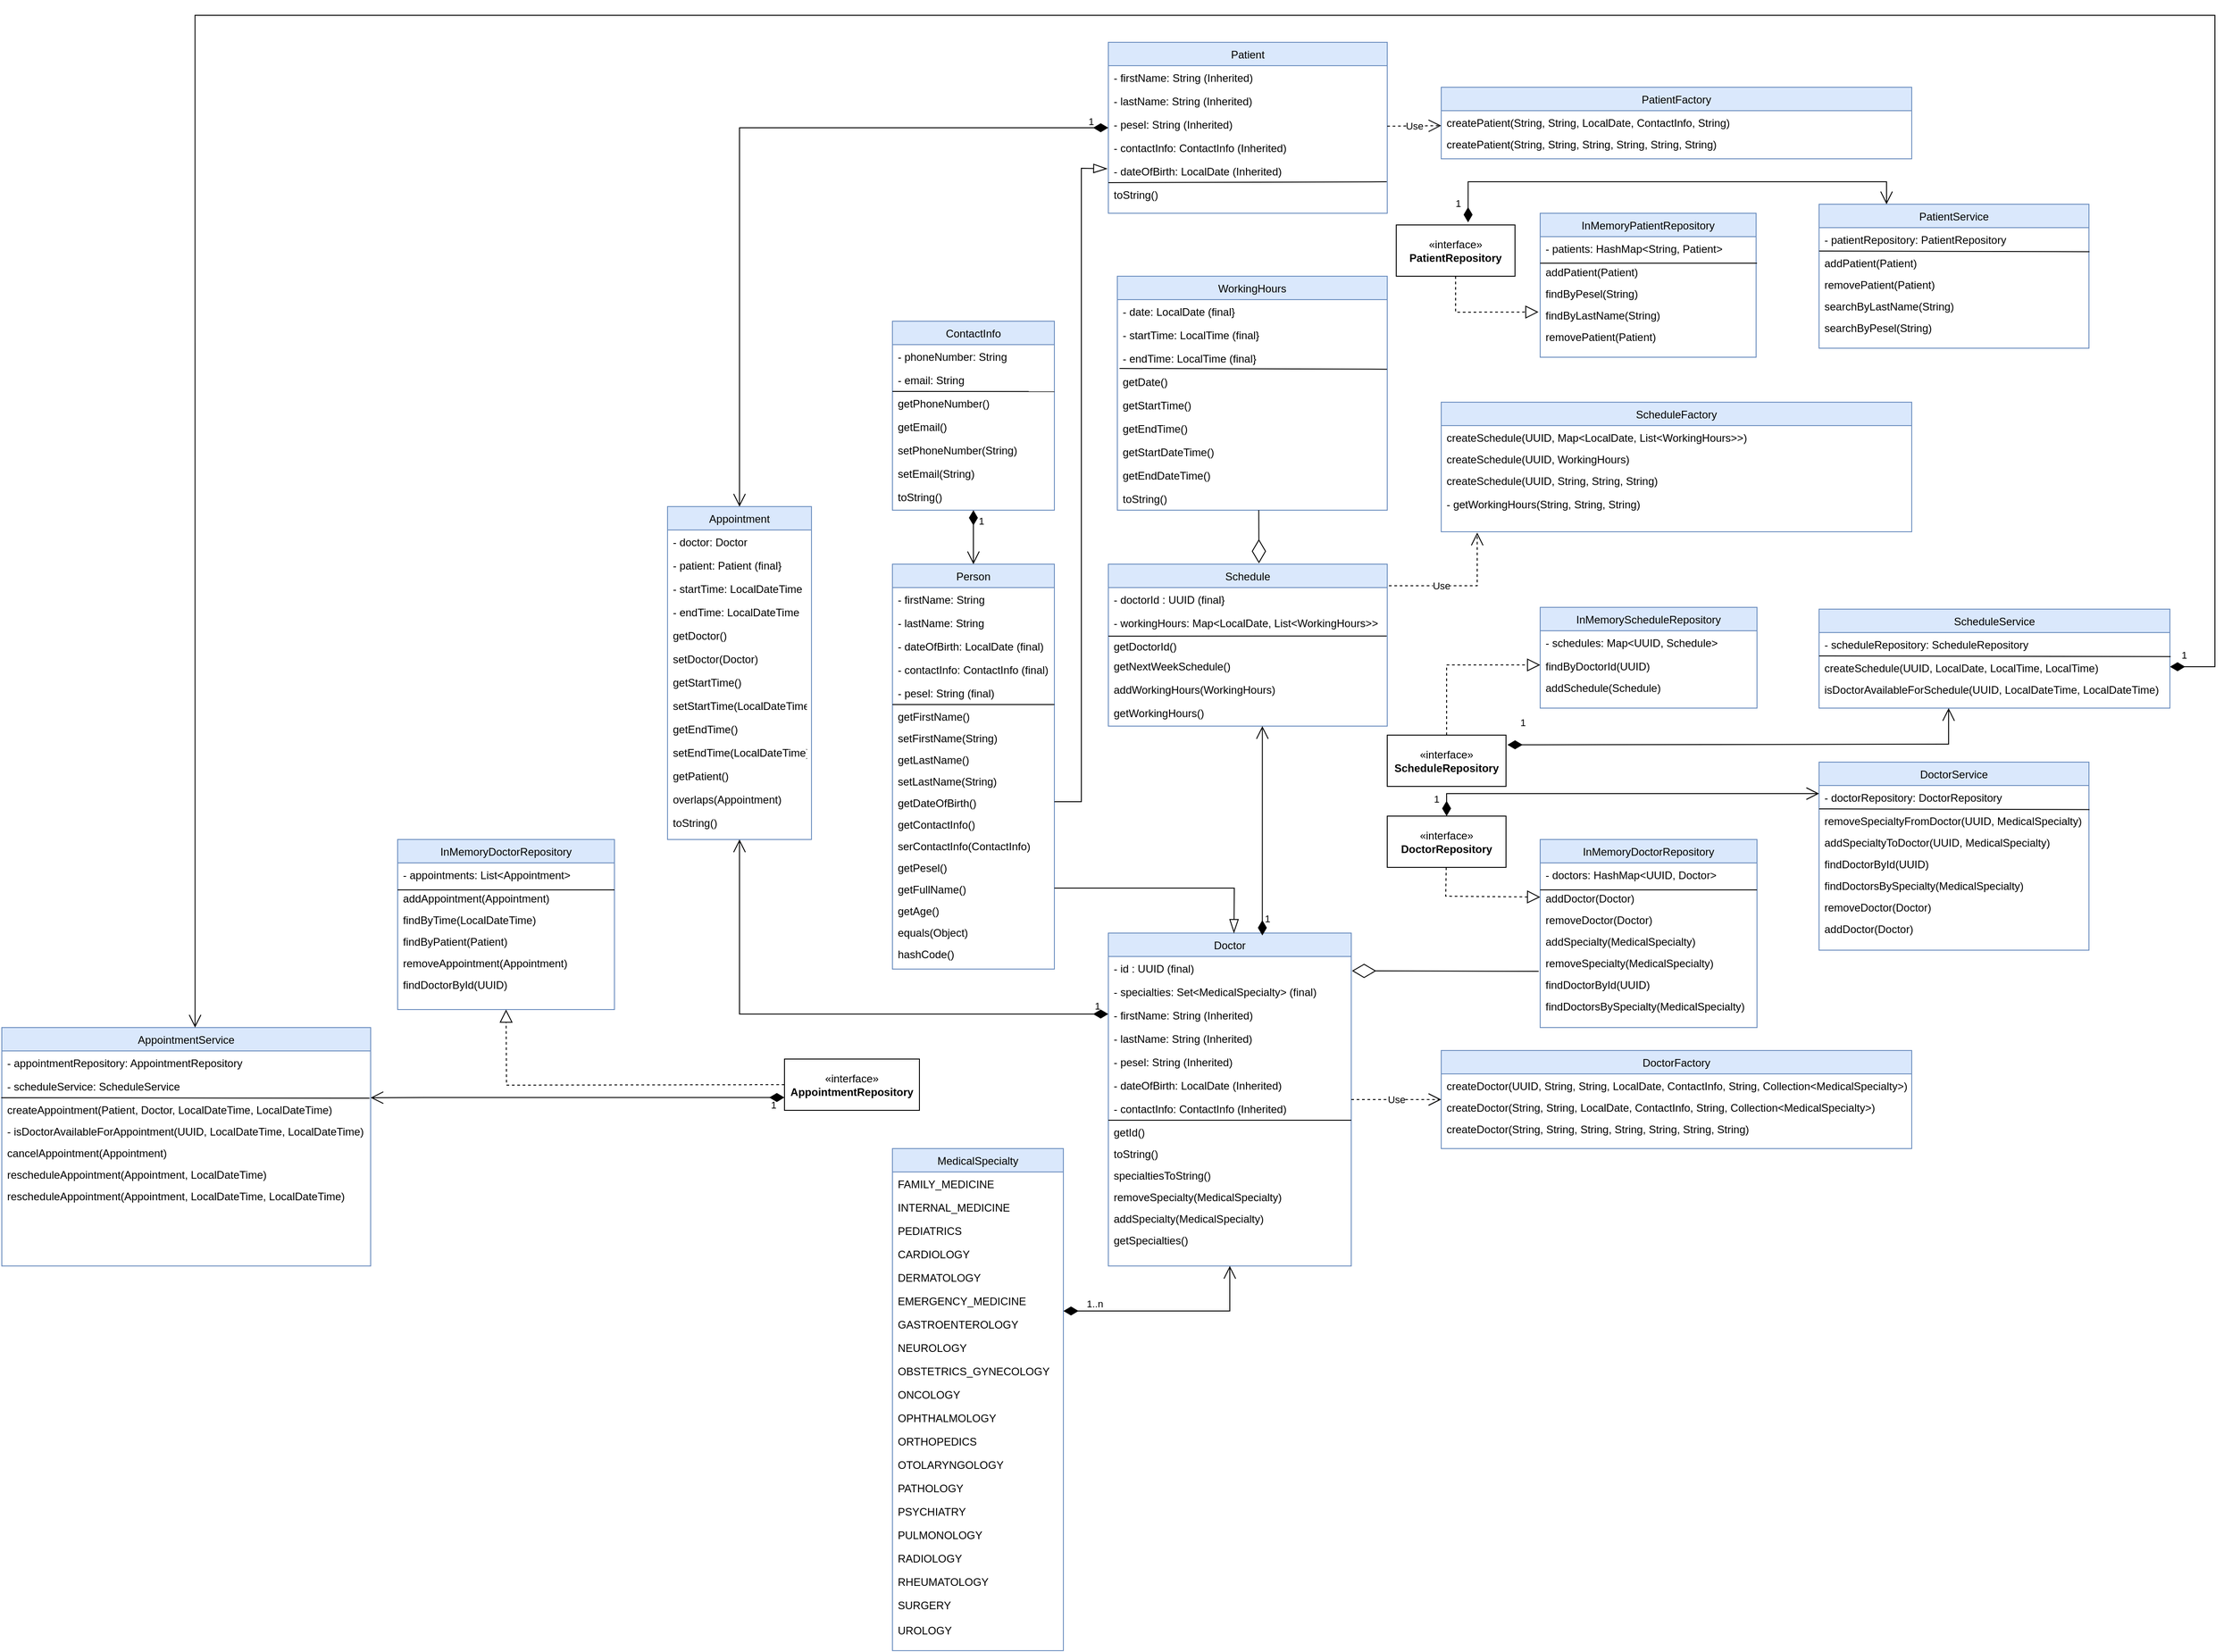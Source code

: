 <mxfile version="25.0.3">
  <diagram id="C5RBs43oDa-KdzZeNtuy" name="Page-1">
    <mxGraphModel dx="3807" dy="2371" grid="1" gridSize="10" guides="1" tooltips="1" connect="1" arrows="1" fold="1" page="0" pageScale="1" pageWidth="827" pageHeight="1169" math="0" shadow="0">
      <root>
        <mxCell id="WIyWlLk6GJQsqaUBKTNV-0" />
        <mxCell id="WIyWlLk6GJQsqaUBKTNV-1" parent="WIyWlLk6GJQsqaUBKTNV-0" />
        <mxCell id="zkfFHV4jXpPFQw0GAbJ--0" value="Person" style="swimlane;fontStyle=0;align=center;verticalAlign=top;childLayout=stackLayout;horizontal=1;startSize=26;horizontalStack=0;resizeParent=1;resizeLast=0;collapsible=1;marginBottom=0;rounded=0;shadow=0;strokeWidth=1;fillColor=#dae8fc;strokeColor=#6c8ebf;labelBackgroundColor=none;" parent="WIyWlLk6GJQsqaUBKTNV-1" vertex="1">
          <mxGeometry x="70" y="200" width="180" height="450" as="geometry">
            <mxRectangle x="230" y="140" width="160" height="26" as="alternateBounds" />
          </mxGeometry>
        </mxCell>
        <mxCell id="zkfFHV4jXpPFQw0GAbJ--1" value="- firstName: String" style="text;align=left;verticalAlign=top;spacingLeft=4;spacingRight=4;overflow=hidden;rotatable=0;points=[[0,0.5],[1,0.5]];portConstraint=eastwest;labelBackgroundColor=none;" parent="zkfFHV4jXpPFQw0GAbJ--0" vertex="1">
          <mxGeometry y="26" width="180" height="26" as="geometry" />
        </mxCell>
        <mxCell id="zkfFHV4jXpPFQw0GAbJ--2" value="- lastName: String" style="text;align=left;verticalAlign=top;spacingLeft=4;spacingRight=4;overflow=hidden;rotatable=0;points=[[0,0.5],[1,0.5]];portConstraint=eastwest;rounded=0;shadow=0;html=0;labelBackgroundColor=none;" parent="zkfFHV4jXpPFQw0GAbJ--0" vertex="1">
          <mxGeometry y="52" width="180" height="26" as="geometry" />
        </mxCell>
        <mxCell id="zkfFHV4jXpPFQw0GAbJ--3" value="- dateOfBirth: LocalDate (final)" style="text;align=left;verticalAlign=top;spacingLeft=4;spacingRight=4;overflow=hidden;rotatable=0;points=[[0,0.5],[1,0.5]];portConstraint=eastwest;rounded=0;shadow=0;html=0;labelBackgroundColor=none;" parent="zkfFHV4jXpPFQw0GAbJ--0" vertex="1">
          <mxGeometry y="78" width="180" height="26" as="geometry" />
        </mxCell>
        <mxCell id="zkfFHV4jXpPFQw0GAbJ--5" value="- contactInfo: ContactInfo (final)" style="text;align=left;verticalAlign=top;spacingLeft=4;spacingRight=4;overflow=hidden;rotatable=0;points=[[0,0.5],[1,0.5]];portConstraint=eastwest;labelBackgroundColor=none;" parent="zkfFHV4jXpPFQw0GAbJ--0" vertex="1">
          <mxGeometry y="104" width="180" height="26" as="geometry" />
        </mxCell>
        <mxCell id="qNMEtjen3fKqHc-59OnJ-0" value="- pesel: String (final)" style="text;align=left;verticalAlign=top;spacingLeft=4;spacingRight=4;overflow=hidden;rotatable=0;points=[[0,0.5],[1,0.5]];portConstraint=eastwest;rounded=0;shadow=0;html=0;labelBackgroundColor=none;" parent="zkfFHV4jXpPFQw0GAbJ--0" vertex="1">
          <mxGeometry y="130" width="180" height="26" as="geometry" />
        </mxCell>
        <mxCell id="qNMEtjen3fKqHc-59OnJ-61" value="" style="endArrow=none;html=1;rounded=0;labelBackgroundColor=none;" parent="zkfFHV4jXpPFQw0GAbJ--0" edge="1">
          <mxGeometry width="50" height="50" relative="1" as="geometry">
            <mxPoint y="156" as="sourcePoint" />
            <mxPoint x="180" y="156" as="targetPoint" />
          </mxGeometry>
        </mxCell>
        <mxCell id="qNMEtjen3fKqHc-59OnJ-62" value="getFirstName()" style="text;align=left;verticalAlign=top;spacingLeft=4;spacingRight=4;overflow=hidden;rotatable=0;points=[[0,0.5],[1,0.5]];portConstraint=eastwest;rounded=0;shadow=0;html=0;labelBackgroundColor=none;" parent="zkfFHV4jXpPFQw0GAbJ--0" vertex="1">
          <mxGeometry y="156" width="180" height="24" as="geometry" />
        </mxCell>
        <mxCell id="qNMEtjen3fKqHc-59OnJ-63" value="setFirstName(String)" style="text;align=left;verticalAlign=top;spacingLeft=4;spacingRight=4;overflow=hidden;rotatable=0;points=[[0,0.5],[1,0.5]];portConstraint=eastwest;rounded=0;shadow=0;html=0;labelBackgroundColor=none;" parent="zkfFHV4jXpPFQw0GAbJ--0" vertex="1">
          <mxGeometry y="180" width="180" height="24" as="geometry" />
        </mxCell>
        <mxCell id="qNMEtjen3fKqHc-59OnJ-64" value="getLastName()" style="text;align=left;verticalAlign=top;spacingLeft=4;spacingRight=4;overflow=hidden;rotatable=0;points=[[0,0.5],[1,0.5]];portConstraint=eastwest;rounded=0;shadow=0;html=0;labelBackgroundColor=none;" parent="zkfFHV4jXpPFQw0GAbJ--0" vertex="1">
          <mxGeometry y="204" width="180" height="24" as="geometry" />
        </mxCell>
        <mxCell id="qNMEtjen3fKqHc-59OnJ-65" value="setLastName(String)" style="text;align=left;verticalAlign=top;spacingLeft=4;spacingRight=4;overflow=hidden;rotatable=0;points=[[0,0.5],[1,0.5]];portConstraint=eastwest;rounded=0;shadow=0;html=0;labelBackgroundColor=none;" parent="zkfFHV4jXpPFQw0GAbJ--0" vertex="1">
          <mxGeometry y="228" width="180" height="24" as="geometry" />
        </mxCell>
        <mxCell id="qNMEtjen3fKqHc-59OnJ-66" value="getDateOfBirth()" style="text;align=left;verticalAlign=top;spacingLeft=4;spacingRight=4;overflow=hidden;rotatable=0;points=[[0,0.5],[1,0.5]];portConstraint=eastwest;rounded=0;shadow=0;html=0;labelBackgroundColor=none;" parent="zkfFHV4jXpPFQw0GAbJ--0" vertex="1">
          <mxGeometry y="252" width="180" height="24" as="geometry" />
        </mxCell>
        <mxCell id="qNMEtjen3fKqHc-59OnJ-68" value="getContactInfo()" style="text;align=left;verticalAlign=top;spacingLeft=4;spacingRight=4;overflow=hidden;rotatable=0;points=[[0,0.5],[1,0.5]];portConstraint=eastwest;rounded=0;shadow=0;html=0;labelBackgroundColor=none;" parent="zkfFHV4jXpPFQw0GAbJ--0" vertex="1">
          <mxGeometry y="276" width="180" height="24" as="geometry" />
        </mxCell>
        <mxCell id="qNMEtjen3fKqHc-59OnJ-69" value="serContactInfo(ContactInfo)" style="text;align=left;verticalAlign=top;spacingLeft=4;spacingRight=4;overflow=hidden;rotatable=0;points=[[0,0.5],[1,0.5]];portConstraint=eastwest;rounded=0;shadow=0;html=0;labelBackgroundColor=none;" parent="zkfFHV4jXpPFQw0GAbJ--0" vertex="1">
          <mxGeometry y="300" width="180" height="24" as="geometry" />
        </mxCell>
        <mxCell id="qNMEtjen3fKqHc-59OnJ-70" value="getPesel()" style="text;align=left;verticalAlign=top;spacingLeft=4;spacingRight=4;overflow=hidden;rotatable=0;points=[[0,0.5],[1,0.5]];portConstraint=eastwest;rounded=0;shadow=0;html=0;labelBackgroundColor=none;" parent="zkfFHV4jXpPFQw0GAbJ--0" vertex="1">
          <mxGeometry y="324" width="180" height="24" as="geometry" />
        </mxCell>
        <mxCell id="qNMEtjen3fKqHc-59OnJ-71" value="getFullName()" style="text;align=left;verticalAlign=top;spacingLeft=4;spacingRight=4;overflow=hidden;rotatable=0;points=[[0,0.5],[1,0.5]];portConstraint=eastwest;rounded=0;shadow=0;html=0;labelBackgroundColor=none;" parent="zkfFHV4jXpPFQw0GAbJ--0" vertex="1">
          <mxGeometry y="348" width="180" height="24" as="geometry" />
        </mxCell>
        <mxCell id="qNMEtjen3fKqHc-59OnJ-72" value="getAge()" style="text;align=left;verticalAlign=top;spacingLeft=4;spacingRight=4;overflow=hidden;rotatable=0;points=[[0,0.5],[1,0.5]];portConstraint=eastwest;rounded=0;shadow=0;html=0;labelBackgroundColor=none;" parent="zkfFHV4jXpPFQw0GAbJ--0" vertex="1">
          <mxGeometry y="372" width="180" height="24" as="geometry" />
        </mxCell>
        <mxCell id="qNMEtjen3fKqHc-59OnJ-73" value="equals(Object)" style="text;align=left;verticalAlign=top;spacingLeft=4;spacingRight=4;overflow=hidden;rotatable=0;points=[[0,0.5],[1,0.5]];portConstraint=eastwest;rounded=0;shadow=0;html=0;labelBackgroundColor=none;" parent="zkfFHV4jXpPFQw0GAbJ--0" vertex="1">
          <mxGeometry y="396" width="180" height="24" as="geometry" />
        </mxCell>
        <mxCell id="qNMEtjen3fKqHc-59OnJ-74" value="hashCode()" style="text;align=left;verticalAlign=top;spacingLeft=4;spacingRight=4;overflow=hidden;rotatable=0;points=[[0,0.5],[1,0.5]];portConstraint=eastwest;rounded=0;shadow=0;html=0;labelBackgroundColor=none;" parent="zkfFHV4jXpPFQw0GAbJ--0" vertex="1">
          <mxGeometry y="420" width="180" height="24" as="geometry" />
        </mxCell>
        <mxCell id="zkfFHV4jXpPFQw0GAbJ--6" value="Patient" style="swimlane;fontStyle=0;align=center;verticalAlign=top;childLayout=stackLayout;horizontal=1;startSize=26;horizontalStack=0;resizeParent=1;resizeLast=0;collapsible=1;marginBottom=0;rounded=0;shadow=0;strokeWidth=1;fillColor=#dae8fc;strokeColor=#6c8ebf;labelBackgroundColor=none;" parent="WIyWlLk6GJQsqaUBKTNV-1" vertex="1">
          <mxGeometry x="310" y="-380" width="310" height="190" as="geometry">
            <mxRectangle x="130" y="380" width="160" height="26" as="alternateBounds" />
          </mxGeometry>
        </mxCell>
        <mxCell id="qNMEtjen3fKqHc-59OnJ-75" value="- firstName: String (Inherited)&#xa;" style="text;align=left;verticalAlign=top;spacingLeft=4;spacingRight=4;overflow=hidden;rotatable=0;points=[[0,0.5],[1,0.5]];portConstraint=eastwest;labelBackgroundColor=none;" parent="zkfFHV4jXpPFQw0GAbJ--6" vertex="1">
          <mxGeometry y="26" width="310" height="26" as="geometry" />
        </mxCell>
        <mxCell id="qNMEtjen3fKqHc-59OnJ-76" value="- lastName: String (Inherited)&#xa;" style="text;align=left;verticalAlign=top;spacingLeft=4;spacingRight=4;overflow=hidden;rotatable=0;points=[[0,0.5],[1,0.5]];portConstraint=eastwest;rounded=0;shadow=0;html=0;labelBackgroundColor=none;" parent="zkfFHV4jXpPFQw0GAbJ--6" vertex="1">
          <mxGeometry y="52" width="310" height="26" as="geometry" />
        </mxCell>
        <mxCell id="qNMEtjen3fKqHc-59OnJ-79" value="- pesel: String (Inherited)&#xa;" style="text;align=left;verticalAlign=top;spacingLeft=4;spacingRight=4;overflow=hidden;rotatable=0;points=[[0,0.5],[1,0.5]];portConstraint=eastwest;rounded=0;shadow=0;html=0;labelBackgroundColor=none;" parent="zkfFHV4jXpPFQw0GAbJ--6" vertex="1">
          <mxGeometry y="78" width="310" height="26" as="geometry" />
        </mxCell>
        <mxCell id="qNMEtjen3fKqHc-59OnJ-78" value="- contactInfo: ContactInfo (Inherited)&#xa;" style="text;align=left;verticalAlign=top;spacingLeft=4;spacingRight=4;overflow=hidden;rotatable=0;points=[[0,0.5],[1,0.5]];portConstraint=eastwest;labelBackgroundColor=none;" parent="zkfFHV4jXpPFQw0GAbJ--6" vertex="1">
          <mxGeometry y="104" width="310" height="26" as="geometry" />
        </mxCell>
        <mxCell id="qNMEtjen3fKqHc-59OnJ-77" value="- dateOfBirth: LocalDate (Inherited)&#xa;" style="text;align=left;verticalAlign=top;spacingLeft=4;spacingRight=4;overflow=hidden;rotatable=0;points=[[0,0.5],[1,0.5]];portConstraint=eastwest;rounded=0;shadow=0;html=0;labelBackgroundColor=none;" parent="zkfFHV4jXpPFQw0GAbJ--6" vertex="1">
          <mxGeometry y="130" width="310" height="26" as="geometry" />
        </mxCell>
        <mxCell id="qNMEtjen3fKqHc-59OnJ-80" value="" style="endArrow=none;html=1;rounded=0;labelBackgroundColor=none;entryX=0.998;entryY=-0.04;entryDx=0;entryDy=0;entryPerimeter=0;" parent="zkfFHV4jXpPFQw0GAbJ--6" edge="1" target="1ibrTMra2qMC6ED4s-tT-8">
          <mxGeometry width="50" height="50" relative="1" as="geometry">
            <mxPoint y="156" as="sourcePoint" />
            <mxPoint x="470" y="156" as="targetPoint" />
          </mxGeometry>
        </mxCell>
        <mxCell id="1ibrTMra2qMC6ED4s-tT-8" value="toString()" style="text;align=left;verticalAlign=top;spacingLeft=4;spacingRight=4;overflow=hidden;rotatable=0;points=[[0,0.5],[1,0.5]];portConstraint=eastwest;rounded=0;shadow=0;html=0;labelBackgroundColor=none;" parent="zkfFHV4jXpPFQw0GAbJ--6" vertex="1">
          <mxGeometry y="156" width="310" height="24" as="geometry" />
        </mxCell>
        <mxCell id="zkfFHV4jXpPFQw0GAbJ--13" value="Doctor" style="swimlane;fontStyle=0;align=center;verticalAlign=top;childLayout=stackLayout;horizontal=1;startSize=26;horizontalStack=0;resizeParent=1;resizeLast=0;collapsible=1;marginBottom=0;rounded=0;shadow=0;strokeWidth=1;fillColor=#dae8fc;strokeColor=#6c8ebf;labelBackgroundColor=none;" parent="WIyWlLk6GJQsqaUBKTNV-1" vertex="1">
          <mxGeometry x="310" y="610" width="270" height="370" as="geometry">
            <mxRectangle x="340" y="380" width="170" height="26" as="alternateBounds" />
          </mxGeometry>
        </mxCell>
        <mxCell id="qNMEtjen3fKqHc-59OnJ-8" value="- id : UUID (final)" style="text;align=left;verticalAlign=top;spacingLeft=4;spacingRight=4;overflow=hidden;rotatable=0;points=[[0,0.5],[1,0.5]];portConstraint=eastwest;rounded=0;shadow=0;html=0;labelBackgroundColor=none;" parent="zkfFHV4jXpPFQw0GAbJ--13" vertex="1">
          <mxGeometry y="26" width="270" height="26" as="geometry" />
        </mxCell>
        <mxCell id="qNMEtjen3fKqHc-59OnJ-7" value="- specialties: Set&lt;MedicalSpecialty&gt; (final)" style="text;align=left;verticalAlign=top;spacingLeft=4;spacingRight=4;overflow=hidden;rotatable=0;points=[[0,0.5],[1,0.5]];portConstraint=eastwest;rounded=0;shadow=0;html=0;labelBackgroundColor=none;" parent="zkfFHV4jXpPFQw0GAbJ--13" vertex="1">
          <mxGeometry y="52" width="270" height="26" as="geometry" />
        </mxCell>
        <mxCell id="qNMEtjen3fKqHc-59OnJ-90" value="- firstName: String (Inherited)&#xa;" style="text;align=left;verticalAlign=top;spacingLeft=4;spacingRight=4;overflow=hidden;rotatable=0;points=[[0,0.5],[1,0.5]];portConstraint=eastwest;labelBackgroundColor=none;" parent="zkfFHV4jXpPFQw0GAbJ--13" vertex="1">
          <mxGeometry y="78" width="270" height="26" as="geometry" />
        </mxCell>
        <mxCell id="qNMEtjen3fKqHc-59OnJ-91" value="- lastName: String (Inherited)&#xa;" style="text;align=left;verticalAlign=top;spacingLeft=4;spacingRight=4;overflow=hidden;rotatable=0;points=[[0,0.5],[1,0.5]];portConstraint=eastwest;rounded=0;shadow=0;html=0;labelBackgroundColor=none;" parent="zkfFHV4jXpPFQw0GAbJ--13" vertex="1">
          <mxGeometry y="104" width="270" height="26" as="geometry" />
        </mxCell>
        <mxCell id="qNMEtjen3fKqHc-59OnJ-92" value="- pesel: String (Inherited)&#xa;" style="text;align=left;verticalAlign=top;spacingLeft=4;spacingRight=4;overflow=hidden;rotatable=0;points=[[0,0.5],[1,0.5]];portConstraint=eastwest;rounded=0;shadow=0;html=0;labelBackgroundColor=none;" parent="zkfFHV4jXpPFQw0GAbJ--13" vertex="1">
          <mxGeometry y="130" width="270" height="26" as="geometry" />
        </mxCell>
        <mxCell id="qNMEtjen3fKqHc-59OnJ-94" value="- dateOfBirth: LocalDate (Inherited)&#xa;" style="text;align=left;verticalAlign=top;spacingLeft=4;spacingRight=4;overflow=hidden;rotatable=0;points=[[0,0.5],[1,0.5]];portConstraint=eastwest;rounded=0;shadow=0;html=0;labelBackgroundColor=none;" parent="zkfFHV4jXpPFQw0GAbJ--13" vertex="1">
          <mxGeometry y="156" width="270" height="26" as="geometry" />
        </mxCell>
        <mxCell id="qNMEtjen3fKqHc-59OnJ-93" value="- contactInfo: ContactInfo (Inherited)&#xa;" style="text;align=left;verticalAlign=top;spacingLeft=4;spacingRight=4;overflow=hidden;rotatable=0;points=[[0,0.5],[1,0.5]];portConstraint=eastwest;labelBackgroundColor=none;" parent="zkfFHV4jXpPFQw0GAbJ--13" vertex="1">
          <mxGeometry y="182" width="270" height="26" as="geometry" />
        </mxCell>
        <mxCell id="qNMEtjen3fKqHc-59OnJ-95" value="" style="endArrow=none;html=1;rounded=0;labelBackgroundColor=none;" parent="zkfFHV4jXpPFQw0GAbJ--13" edge="1">
          <mxGeometry width="50" height="50" relative="1" as="geometry">
            <mxPoint y="208" as="sourcePoint" />
            <mxPoint x="270" y="208" as="targetPoint" />
          </mxGeometry>
        </mxCell>
        <mxCell id="1ibrTMra2qMC6ED4s-tT-2" value="getId()" style="text;align=left;verticalAlign=top;spacingLeft=4;spacingRight=4;overflow=hidden;rotatable=0;points=[[0,0.5],[1,0.5]];portConstraint=eastwest;labelBackgroundColor=none;" parent="zkfFHV4jXpPFQw0GAbJ--13" vertex="1">
          <mxGeometry y="208" width="270" height="24" as="geometry" />
        </mxCell>
        <mxCell id="1ibrTMra2qMC6ED4s-tT-7" value="toString()" style="text;align=left;verticalAlign=top;spacingLeft=4;spacingRight=4;overflow=hidden;rotatable=0;points=[[0,0.5],[1,0.5]];portConstraint=eastwest;rounded=0;shadow=0;html=0;labelBackgroundColor=none;" parent="zkfFHV4jXpPFQw0GAbJ--13" vertex="1">
          <mxGeometry y="232" width="270" height="24" as="geometry" />
        </mxCell>
        <mxCell id="1ibrTMra2qMC6ED4s-tT-6" value="specialtiesToString()" style="text;align=left;verticalAlign=top;spacingLeft=4;spacingRight=4;overflow=hidden;rotatable=0;points=[[0,0.5],[1,0.5]];portConstraint=eastwest;labelBackgroundColor=none;" parent="zkfFHV4jXpPFQw0GAbJ--13" vertex="1">
          <mxGeometry y="256" width="270" height="24" as="geometry" />
        </mxCell>
        <mxCell id="1ibrTMra2qMC6ED4s-tT-5" value="removeSpecialty(MedicalSpecialty)" style="text;align=left;verticalAlign=top;spacingLeft=4;spacingRight=4;overflow=hidden;rotatable=0;points=[[0,0.5],[1,0.5]];portConstraint=eastwest;labelBackgroundColor=none;" parent="zkfFHV4jXpPFQw0GAbJ--13" vertex="1">
          <mxGeometry y="280" width="270" height="24" as="geometry" />
        </mxCell>
        <mxCell id="1ibrTMra2qMC6ED4s-tT-4" value="addSpecialty(MedicalSpecialty)" style="text;align=left;verticalAlign=top;spacingLeft=4;spacingRight=4;overflow=hidden;rotatable=0;points=[[0,0.5],[1,0.5]];portConstraint=eastwest;labelBackgroundColor=none;" parent="zkfFHV4jXpPFQw0GAbJ--13" vertex="1">
          <mxGeometry y="304" width="270" height="24" as="geometry" />
        </mxCell>
        <mxCell id="1ibrTMra2qMC6ED4s-tT-3" value="getSpecialties() " style="text;align=left;verticalAlign=top;spacingLeft=4;spacingRight=4;overflow=hidden;rotatable=0;points=[[0,0.5],[1,0.5]];portConstraint=eastwest;labelBackgroundColor=none;" parent="zkfFHV4jXpPFQw0GAbJ--13" vertex="1">
          <mxGeometry y="328" width="270" height="24" as="geometry" />
        </mxCell>
        <mxCell id="zkfFHV4jXpPFQw0GAbJ--17" value="Appointment" style="swimlane;fontStyle=0;align=center;verticalAlign=top;childLayout=stackLayout;horizontal=1;startSize=26;horizontalStack=0;resizeParent=1;resizeLast=0;collapsible=1;marginBottom=0;rounded=0;shadow=0;strokeWidth=1;fillColor=#dae8fc;strokeColor=#6c8ebf;labelBackgroundColor=none;" parent="WIyWlLk6GJQsqaUBKTNV-1" vertex="1">
          <mxGeometry x="-180" y="136" width="160" height="370" as="geometry">
            <mxRectangle x="550" y="140" width="160" height="26" as="alternateBounds" />
          </mxGeometry>
        </mxCell>
        <mxCell id="qNMEtjen3fKqHc-59OnJ-10" value="- doctor: Doctor" style="text;align=left;verticalAlign=top;spacingLeft=4;spacingRight=4;overflow=hidden;rotatable=0;points=[[0,0.5],[1,0.5]];portConstraint=eastwest;labelBackgroundColor=none;" parent="zkfFHV4jXpPFQw0GAbJ--17" vertex="1">
          <mxGeometry y="26" width="160" height="26" as="geometry" />
        </mxCell>
        <mxCell id="qNMEtjen3fKqHc-59OnJ-11" value="- patient: Patient (final}" style="text;align=left;verticalAlign=top;spacingLeft=4;spacingRight=4;overflow=hidden;rotatable=0;points=[[0,0.5],[1,0.5]];portConstraint=eastwest;labelBackgroundColor=none;" parent="zkfFHV4jXpPFQw0GAbJ--17" vertex="1">
          <mxGeometry y="52" width="160" height="26" as="geometry" />
        </mxCell>
        <mxCell id="qNMEtjen3fKqHc-59OnJ-12" value="- startTime: LocalDateTime" style="text;align=left;verticalAlign=top;spacingLeft=4;spacingRight=4;overflow=hidden;rotatable=0;points=[[0,0.5],[1,0.5]];portConstraint=eastwest;labelBackgroundColor=none;" parent="zkfFHV4jXpPFQw0GAbJ--17" vertex="1">
          <mxGeometry y="78" width="160" height="26" as="geometry" />
        </mxCell>
        <mxCell id="qNMEtjen3fKqHc-59OnJ-13" value="- endTime: LocalDateTime" style="text;align=left;verticalAlign=top;spacingLeft=4;spacingRight=4;overflow=hidden;rotatable=0;points=[[0,0.5],[1,0.5]];portConstraint=eastwest;labelBackgroundColor=none;" parent="zkfFHV4jXpPFQw0GAbJ--17" vertex="1">
          <mxGeometry y="104" width="160" height="26" as="geometry" />
        </mxCell>
        <mxCell id="qNMEtjen3fKqHc-59OnJ-105" value="getDoctor()" style="text;align=left;verticalAlign=top;spacingLeft=4;spacingRight=4;overflow=hidden;rotatable=0;points=[[0,0.5],[1,0.5]];portConstraint=eastwest;labelBackgroundColor=none;" parent="zkfFHV4jXpPFQw0GAbJ--17" vertex="1">
          <mxGeometry y="130" width="160" height="26" as="geometry" />
        </mxCell>
        <mxCell id="qNMEtjen3fKqHc-59OnJ-106" value="setDoctor(Doctor)" style="text;align=left;verticalAlign=top;spacingLeft=4;spacingRight=4;overflow=hidden;rotatable=0;points=[[0,0.5],[1,0.5]];portConstraint=eastwest;labelBackgroundColor=none;" parent="zkfFHV4jXpPFQw0GAbJ--17" vertex="1">
          <mxGeometry y="156" width="160" height="26" as="geometry" />
        </mxCell>
        <mxCell id="qNMEtjen3fKqHc-59OnJ-107" value="getStartTime()" style="text;align=left;verticalAlign=top;spacingLeft=4;spacingRight=4;overflow=hidden;rotatable=0;points=[[0,0.5],[1,0.5]];portConstraint=eastwest;labelBackgroundColor=none;" parent="zkfFHV4jXpPFQw0GAbJ--17" vertex="1">
          <mxGeometry y="182" width="160" height="26" as="geometry" />
        </mxCell>
        <mxCell id="qNMEtjen3fKqHc-59OnJ-108" value="setStartTime(LocalDateTime)" style="text;align=left;verticalAlign=top;spacingLeft=4;spacingRight=4;overflow=hidden;rotatable=0;points=[[0,0.5],[1,0.5]];portConstraint=eastwest;labelBackgroundColor=none;" parent="zkfFHV4jXpPFQw0GAbJ--17" vertex="1">
          <mxGeometry y="208" width="160" height="26" as="geometry" />
        </mxCell>
        <mxCell id="qNMEtjen3fKqHc-59OnJ-109" value="getEndTime()" style="text;align=left;verticalAlign=top;spacingLeft=4;spacingRight=4;overflow=hidden;rotatable=0;points=[[0,0.5],[1,0.5]];portConstraint=eastwest;labelBackgroundColor=none;" parent="zkfFHV4jXpPFQw0GAbJ--17" vertex="1">
          <mxGeometry y="234" width="160" height="26" as="geometry" />
        </mxCell>
        <mxCell id="qNMEtjen3fKqHc-59OnJ-110" value="setEndTime(LocalDateTime)" style="text;align=left;verticalAlign=top;spacingLeft=4;spacingRight=4;overflow=hidden;rotatable=0;points=[[0,0.5],[1,0.5]];portConstraint=eastwest;labelBackgroundColor=none;" parent="zkfFHV4jXpPFQw0GAbJ--17" vertex="1">
          <mxGeometry y="260" width="160" height="26" as="geometry" />
        </mxCell>
        <mxCell id="qNMEtjen3fKqHc-59OnJ-111" value="getPatient()" style="text;align=left;verticalAlign=top;spacingLeft=4;spacingRight=4;overflow=hidden;rotatable=0;points=[[0,0.5],[1,0.5]];portConstraint=eastwest;labelBackgroundColor=none;" parent="zkfFHV4jXpPFQw0GAbJ--17" vertex="1">
          <mxGeometry y="286" width="160" height="26" as="geometry" />
        </mxCell>
        <mxCell id="qNMEtjen3fKqHc-59OnJ-112" value=" overlaps(Appointment)" style="text;align=left;verticalAlign=top;spacingLeft=4;spacingRight=4;overflow=hidden;rotatable=0;points=[[0,0.5],[1,0.5]];portConstraint=eastwest;labelBackgroundColor=none;" parent="zkfFHV4jXpPFQw0GAbJ--17" vertex="1">
          <mxGeometry y="312" width="160" height="26" as="geometry" />
        </mxCell>
        <mxCell id="qNMEtjen3fKqHc-59OnJ-113" value="toString()" style="text;align=left;verticalAlign=top;spacingLeft=4;spacingRight=4;overflow=hidden;rotatable=0;points=[[0,0.5],[1,0.5]];portConstraint=eastwest;rounded=0;shadow=0;html=0;labelBackgroundColor=none;" parent="zkfFHV4jXpPFQw0GAbJ--17" vertex="1">
          <mxGeometry y="338" width="160" height="32" as="geometry" />
        </mxCell>
        <mxCell id="qNMEtjen3fKqHc-59OnJ-2" value="ContactInfo" style="swimlane;fontStyle=0;align=center;verticalAlign=top;childLayout=stackLayout;horizontal=1;startSize=26;horizontalStack=0;resizeParent=1;resizeLast=0;collapsible=1;marginBottom=0;rounded=0;shadow=0;strokeWidth=1;fillColor=#dae8fc;strokeColor=#6c8ebf;labelBackgroundColor=none;" parent="WIyWlLk6GJQsqaUBKTNV-1" vertex="1">
          <mxGeometry x="70" y="-70" width="180" height="210" as="geometry">
            <mxRectangle x="550" y="140" width="160" height="26" as="alternateBounds" />
          </mxGeometry>
        </mxCell>
        <mxCell id="qNMEtjen3fKqHc-59OnJ-3" value="- phoneNumber: String" style="text;align=left;verticalAlign=top;spacingLeft=4;spacingRight=4;overflow=hidden;rotatable=0;points=[[0,0.5],[1,0.5]];portConstraint=eastwest;rounded=0;shadow=0;html=0;labelBackgroundColor=none;" parent="qNMEtjen3fKqHc-59OnJ-2" vertex="1">
          <mxGeometry y="26" width="180" height="26" as="geometry" />
        </mxCell>
        <mxCell id="qNMEtjen3fKqHc-59OnJ-4" value="- email: String" style="text;align=left;verticalAlign=top;spacingLeft=4;spacingRight=4;overflow=hidden;rotatable=0;points=[[0,0.5],[1,0.5]];portConstraint=eastwest;rounded=0;shadow=0;html=0;labelBackgroundColor=none;" parent="qNMEtjen3fKqHc-59OnJ-2" vertex="1">
          <mxGeometry y="52" width="180" height="26" as="geometry" />
        </mxCell>
        <mxCell id="qNMEtjen3fKqHc-59OnJ-82" value="" style="endArrow=none;html=1;rounded=0;entryX=1;entryY=0.005;entryDx=0;entryDy=0;entryPerimeter=0;labelBackgroundColor=none;" parent="qNMEtjen3fKqHc-59OnJ-2" target="qNMEtjen3fKqHc-59OnJ-83" edge="1">
          <mxGeometry width="50" height="50" relative="1" as="geometry">
            <mxPoint y="78" as="sourcePoint" />
            <mxPoint x="160" y="80" as="targetPoint" />
          </mxGeometry>
        </mxCell>
        <mxCell id="qNMEtjen3fKqHc-59OnJ-83" value="getPhoneNumber()" style="text;align=left;verticalAlign=top;spacingLeft=4;spacingRight=4;overflow=hidden;rotatable=0;points=[[0,0.5],[1,0.5]];portConstraint=eastwest;rounded=0;shadow=0;html=0;labelBackgroundColor=none;" parent="qNMEtjen3fKqHc-59OnJ-2" vertex="1">
          <mxGeometry y="78" width="180" height="26" as="geometry" />
        </mxCell>
        <mxCell id="qNMEtjen3fKqHc-59OnJ-84" value="getEmail()" style="text;align=left;verticalAlign=top;spacingLeft=4;spacingRight=4;overflow=hidden;rotatable=0;points=[[0,0.5],[1,0.5]];portConstraint=eastwest;rounded=0;shadow=0;html=0;labelBackgroundColor=none;" parent="qNMEtjen3fKqHc-59OnJ-2" vertex="1">
          <mxGeometry y="104" width="180" height="26" as="geometry" />
        </mxCell>
        <mxCell id="qNMEtjen3fKqHc-59OnJ-85" value="setPhoneNumber(String)" style="text;align=left;verticalAlign=top;spacingLeft=4;spacingRight=4;overflow=hidden;rotatable=0;points=[[0,0.5],[1,0.5]];portConstraint=eastwest;rounded=0;shadow=0;html=0;labelBackgroundColor=none;" parent="qNMEtjen3fKqHc-59OnJ-2" vertex="1">
          <mxGeometry y="130" width="180" height="26" as="geometry" />
        </mxCell>
        <mxCell id="qNMEtjen3fKqHc-59OnJ-86" value="setEmail(String)" style="text;align=left;verticalAlign=top;spacingLeft=4;spacingRight=4;overflow=hidden;rotatable=0;points=[[0,0.5],[1,0.5]];portConstraint=eastwest;rounded=0;shadow=0;html=0;labelBackgroundColor=none;" parent="qNMEtjen3fKqHc-59OnJ-2" vertex="1">
          <mxGeometry y="156" width="180" height="26" as="geometry" />
        </mxCell>
        <mxCell id="qNMEtjen3fKqHc-59OnJ-87" value="toString()" style="text;align=left;verticalAlign=top;spacingLeft=4;spacingRight=4;overflow=hidden;rotatable=0;points=[[0,0.5],[1,0.5]];portConstraint=eastwest;rounded=0;shadow=0;html=0;labelBackgroundColor=none;" parent="qNMEtjen3fKqHc-59OnJ-2" vertex="1">
          <mxGeometry y="182" width="180" height="26" as="geometry" />
        </mxCell>
        <mxCell id="qNMEtjen3fKqHc-59OnJ-14" value="Schedule" style="swimlane;fontStyle=0;align=center;verticalAlign=top;childLayout=stackLayout;horizontal=1;startSize=26;horizontalStack=0;resizeParent=1;resizeLast=0;collapsible=1;marginBottom=0;rounded=0;shadow=0;strokeWidth=1;fillColor=#dae8fc;strokeColor=#6c8ebf;labelBackgroundColor=none;" parent="WIyWlLk6GJQsqaUBKTNV-1" vertex="1">
          <mxGeometry x="310" y="200" width="310" height="180" as="geometry">
            <mxRectangle x="550" y="140" width="160" height="26" as="alternateBounds" />
          </mxGeometry>
        </mxCell>
        <mxCell id="qNMEtjen3fKqHc-59OnJ-19" value="- doctorId : UUID (final}" style="text;align=left;verticalAlign=top;spacingLeft=4;spacingRight=4;overflow=hidden;rotatable=0;points=[[0,0.5],[1,0.5]];portConstraint=eastwest;rounded=0;shadow=0;html=0;labelBackgroundColor=none;" parent="qNMEtjen3fKqHc-59OnJ-14" vertex="1">
          <mxGeometry y="26" width="310" height="26" as="geometry" />
        </mxCell>
        <mxCell id="qNMEtjen3fKqHc-59OnJ-20" value="- workingHours: Map&lt;LocalDate, List&lt;WorkingHours&gt;&gt;" style="text;align=left;verticalAlign=top;spacingLeft=4;spacingRight=4;overflow=hidden;rotatable=0;points=[[0,0.5],[1,0.5]];portConstraint=eastwest;rounded=0;shadow=0;html=0;labelBackgroundColor=none;" parent="qNMEtjen3fKqHc-59OnJ-14" vertex="1">
          <mxGeometry y="52" width="310" height="26" as="geometry" />
        </mxCell>
        <mxCell id="qNMEtjen3fKqHc-59OnJ-114" value="" style="endArrow=none;html=1;rounded=0;labelBackgroundColor=none;entryX=0.998;entryY=1.07;entryDx=0;entryDy=0;entryPerimeter=0;" parent="qNMEtjen3fKqHc-59OnJ-14" target="qNMEtjen3fKqHc-59OnJ-20" edge="1">
          <mxGeometry width="50" height="50" relative="1" as="geometry">
            <mxPoint y="80" as="sourcePoint" />
            <mxPoint x="300" y="80" as="targetPoint" />
          </mxGeometry>
        </mxCell>
        <mxCell id="qNMEtjen3fKqHc-59OnJ-115" value="getDoctorId()" style="text;align=left;verticalAlign=top;spacingLeft=4;spacingRight=4;overflow=hidden;rotatable=0;points=[[0,0.5],[1,0.5]];portConstraint=eastwest;rounded=0;shadow=0;html=0;labelBackgroundColor=none;" parent="qNMEtjen3fKqHc-59OnJ-14" vertex="1">
          <mxGeometry y="78" width="310" height="22" as="geometry" />
        </mxCell>
        <mxCell id="qNMEtjen3fKqHc-59OnJ-118" value="getNextWeekSchedule() " style="text;align=left;verticalAlign=top;spacingLeft=4;spacingRight=4;overflow=hidden;rotatable=0;points=[[0,0.5],[1,0.5]];portConstraint=eastwest;rounded=0;shadow=0;html=0;labelBackgroundColor=none;" parent="qNMEtjen3fKqHc-59OnJ-14" vertex="1">
          <mxGeometry y="100" width="310" height="26" as="geometry" />
        </mxCell>
        <mxCell id="qNMEtjen3fKqHc-59OnJ-117" value="addWorkingHours(WorkingHours) " style="text;align=left;verticalAlign=top;spacingLeft=4;spacingRight=4;overflow=hidden;rotatable=0;points=[[0,0.5],[1,0.5]];portConstraint=eastwest;rounded=0;shadow=0;html=0;labelBackgroundColor=none;" parent="qNMEtjen3fKqHc-59OnJ-14" vertex="1">
          <mxGeometry y="126" width="310" height="26" as="geometry" />
        </mxCell>
        <mxCell id="qNMEtjen3fKqHc-59OnJ-116" value="getWorkingHours() " style="text;align=left;verticalAlign=top;spacingLeft=4;spacingRight=4;overflow=hidden;rotatable=0;points=[[0,0.5],[1,0.5]];portConstraint=eastwest;rounded=0;shadow=0;html=0;labelBackgroundColor=none;" parent="qNMEtjen3fKqHc-59OnJ-14" vertex="1">
          <mxGeometry y="152" width="310" height="26" as="geometry" />
        </mxCell>
        <mxCell id="qNMEtjen3fKqHc-59OnJ-23" value="MedicalSpecialty" style="swimlane;fontStyle=0;align=center;verticalAlign=top;childLayout=stackLayout;horizontal=1;startSize=26;horizontalStack=0;resizeParent=1;resizeLast=0;collapsible=1;marginBottom=0;rounded=0;shadow=0;strokeWidth=1;fillColor=#dae8fc;strokeColor=#6c8ebf;labelBackgroundColor=none;" parent="WIyWlLk6GJQsqaUBKTNV-1" vertex="1">
          <mxGeometry x="70" y="849.5" width="190" height="558" as="geometry">
            <mxRectangle x="340" y="380" width="170" height="26" as="alternateBounds" />
          </mxGeometry>
        </mxCell>
        <mxCell id="qNMEtjen3fKqHc-59OnJ-25" value="FAMILY_MEDICINE" style="text;align=left;verticalAlign=top;spacingLeft=4;spacingRight=4;overflow=hidden;rotatable=0;points=[[0,0.5],[1,0.5]];portConstraint=eastwest;rounded=0;shadow=0;html=0;labelBackgroundColor=none;" parent="qNMEtjen3fKqHc-59OnJ-23" vertex="1">
          <mxGeometry y="26" width="190" height="26" as="geometry" />
        </mxCell>
        <mxCell id="qNMEtjen3fKqHc-59OnJ-27" value="INTERNAL_MEDICINE" style="text;align=left;verticalAlign=top;spacingLeft=4;spacingRight=4;overflow=hidden;rotatable=0;points=[[0,0.5],[1,0.5]];portConstraint=eastwest;rounded=0;shadow=0;html=0;labelBackgroundColor=none;" parent="qNMEtjen3fKqHc-59OnJ-23" vertex="1">
          <mxGeometry y="52" width="190" height="26" as="geometry" />
        </mxCell>
        <mxCell id="qNMEtjen3fKqHc-59OnJ-28" value="PEDIATRICS&#xa;" style="text;align=left;verticalAlign=top;spacingLeft=4;spacingRight=4;overflow=hidden;rotatable=0;points=[[0,0.5],[1,0.5]];portConstraint=eastwest;rounded=0;shadow=0;html=0;labelBackgroundColor=none;" parent="qNMEtjen3fKqHc-59OnJ-23" vertex="1">
          <mxGeometry y="78" width="190" height="26" as="geometry" />
        </mxCell>
        <mxCell id="qNMEtjen3fKqHc-59OnJ-29" value="CARDIOLOGY" style="text;align=left;verticalAlign=top;spacingLeft=4;spacingRight=4;overflow=hidden;rotatable=0;points=[[0,0.5],[1,0.5]];portConstraint=eastwest;rounded=0;shadow=0;html=0;labelBackgroundColor=none;" parent="qNMEtjen3fKqHc-59OnJ-23" vertex="1">
          <mxGeometry y="104" width="190" height="26" as="geometry" />
        </mxCell>
        <mxCell id="qNMEtjen3fKqHc-59OnJ-30" value="DERMATOLOGY" style="text;align=left;verticalAlign=top;spacingLeft=4;spacingRight=4;overflow=hidden;rotatable=0;points=[[0,0.5],[1,0.5]];portConstraint=eastwest;rounded=0;shadow=0;html=0;labelBackgroundColor=none;" parent="qNMEtjen3fKqHc-59OnJ-23" vertex="1">
          <mxGeometry y="130" width="190" height="26" as="geometry" />
        </mxCell>
        <mxCell id="qNMEtjen3fKqHc-59OnJ-31" value="EMERGENCY_MEDICINE" style="text;align=left;verticalAlign=top;spacingLeft=4;spacingRight=4;overflow=hidden;rotatable=0;points=[[0,0.5],[1,0.5]];portConstraint=eastwest;rounded=0;shadow=0;html=0;labelBackgroundColor=none;" parent="qNMEtjen3fKqHc-59OnJ-23" vertex="1">
          <mxGeometry y="156" width="190" height="26" as="geometry" />
        </mxCell>
        <mxCell id="qNMEtjen3fKqHc-59OnJ-40" value="GASTROENTEROLOGY‎" style="text;align=left;verticalAlign=top;spacingLeft=4;spacingRight=4;overflow=hidden;rotatable=0;points=[[0,0.5],[1,0.5]];portConstraint=eastwest;rounded=0;shadow=0;html=0;labelBackgroundColor=none;" parent="qNMEtjen3fKqHc-59OnJ-23" vertex="1">
          <mxGeometry y="182" width="190" height="26" as="geometry" />
        </mxCell>
        <mxCell id="qNMEtjen3fKqHc-59OnJ-41" value="NEUROLOGY" style="text;align=left;verticalAlign=top;spacingLeft=4;spacingRight=4;overflow=hidden;rotatable=0;points=[[0,0.5],[1,0.5]];portConstraint=eastwest;rounded=0;shadow=0;html=0;labelBackgroundColor=none;" parent="qNMEtjen3fKqHc-59OnJ-23" vertex="1">
          <mxGeometry y="208" width="190" height="26" as="geometry" />
        </mxCell>
        <mxCell id="qNMEtjen3fKqHc-59OnJ-42" value="OBSTETRICS_GYNECOLOGY" style="text;align=left;verticalAlign=top;spacingLeft=4;spacingRight=4;overflow=hidden;rotatable=0;points=[[0,0.5],[1,0.5]];portConstraint=eastwest;rounded=0;shadow=0;html=0;labelBackgroundColor=none;" parent="qNMEtjen3fKqHc-59OnJ-23" vertex="1">
          <mxGeometry y="234" width="190" height="26" as="geometry" />
        </mxCell>
        <mxCell id="qNMEtjen3fKqHc-59OnJ-43" value="ONCOLOGY&#xa;" style="text;align=left;verticalAlign=top;spacingLeft=4;spacingRight=4;overflow=hidden;rotatable=0;points=[[0,0.5],[1,0.5]];portConstraint=eastwest;rounded=0;shadow=0;html=0;labelBackgroundColor=none;" parent="qNMEtjen3fKqHc-59OnJ-23" vertex="1">
          <mxGeometry y="260" width="190" height="26" as="geometry" />
        </mxCell>
        <mxCell id="qNMEtjen3fKqHc-59OnJ-44" value="OPHTHALMOLOGY" style="text;align=left;verticalAlign=top;spacingLeft=4;spacingRight=4;overflow=hidden;rotatable=0;points=[[0,0.5],[1,0.5]];portConstraint=eastwest;rounded=0;shadow=0;html=0;labelBackgroundColor=none;" parent="qNMEtjen3fKqHc-59OnJ-23" vertex="1">
          <mxGeometry y="286" width="190" height="26" as="geometry" />
        </mxCell>
        <mxCell id="qNMEtjen3fKqHc-59OnJ-45" value="ORTHOPEDICS" style="text;align=left;verticalAlign=top;spacingLeft=4;spacingRight=4;overflow=hidden;rotatable=0;points=[[0,0.5],[1,0.5]];portConstraint=eastwest;rounded=0;shadow=0;html=0;labelBackgroundColor=none;" parent="qNMEtjen3fKqHc-59OnJ-23" vertex="1">
          <mxGeometry y="312" width="190" height="26" as="geometry" />
        </mxCell>
        <mxCell id="qNMEtjen3fKqHc-59OnJ-46" value="OTOLARYNGOLOGY" style="text;align=left;verticalAlign=top;spacingLeft=4;spacingRight=4;overflow=hidden;rotatable=0;points=[[0,0.5],[1,0.5]];portConstraint=eastwest;rounded=0;shadow=0;html=0;labelBackgroundColor=none;" parent="qNMEtjen3fKqHc-59OnJ-23" vertex="1">
          <mxGeometry y="338" width="190" height="26" as="geometry" />
        </mxCell>
        <mxCell id="qNMEtjen3fKqHc-59OnJ-47" value="PATHOLOGY" style="text;align=left;verticalAlign=top;spacingLeft=4;spacingRight=4;overflow=hidden;rotatable=0;points=[[0,0.5],[1,0.5]];portConstraint=eastwest;rounded=0;shadow=0;html=0;labelBackgroundColor=none;" parent="qNMEtjen3fKqHc-59OnJ-23" vertex="1">
          <mxGeometry y="364" width="190" height="26" as="geometry" />
        </mxCell>
        <mxCell id="qNMEtjen3fKqHc-59OnJ-48" value="PSYCHIATRY" style="text;align=left;verticalAlign=top;spacingLeft=4;spacingRight=4;overflow=hidden;rotatable=0;points=[[0,0.5],[1,0.5]];portConstraint=eastwest;rounded=0;shadow=0;html=0;labelBackgroundColor=none;" parent="qNMEtjen3fKqHc-59OnJ-23" vertex="1">
          <mxGeometry y="390" width="190" height="26" as="geometry" />
        </mxCell>
        <mxCell id="qNMEtjen3fKqHc-59OnJ-49" value="PULMONOLOGY" style="text;align=left;verticalAlign=top;spacingLeft=4;spacingRight=4;overflow=hidden;rotatable=0;points=[[0,0.5],[1,0.5]];portConstraint=eastwest;rounded=0;shadow=0;html=0;labelBackgroundColor=none;" parent="qNMEtjen3fKqHc-59OnJ-23" vertex="1">
          <mxGeometry y="416" width="190" height="26" as="geometry" />
        </mxCell>
        <mxCell id="qNMEtjen3fKqHc-59OnJ-50" value="RADIOLOGY" style="text;align=left;verticalAlign=top;spacingLeft=4;spacingRight=4;overflow=hidden;rotatable=0;points=[[0,0.5],[1,0.5]];portConstraint=eastwest;rounded=0;shadow=0;html=0;labelBackgroundColor=none;" parent="qNMEtjen3fKqHc-59OnJ-23" vertex="1">
          <mxGeometry y="442" width="190" height="26" as="geometry" />
        </mxCell>
        <mxCell id="qNMEtjen3fKqHc-59OnJ-51" value="RHEUMATOLOGY" style="text;align=left;verticalAlign=top;spacingLeft=4;spacingRight=4;overflow=hidden;rotatable=0;points=[[0,0.5],[1,0.5]];portConstraint=eastwest;rounded=0;shadow=0;html=0;labelBackgroundColor=none;" parent="qNMEtjen3fKqHc-59OnJ-23" vertex="1">
          <mxGeometry y="468" width="190" height="26" as="geometry" />
        </mxCell>
        <mxCell id="qNMEtjen3fKqHc-59OnJ-52" value="SURGERY" style="text;align=left;verticalAlign=top;spacingLeft=4;spacingRight=4;overflow=hidden;rotatable=0;points=[[0,0.5],[1,0.5]];portConstraint=eastwest;rounded=0;shadow=0;html=0;labelBackgroundColor=none;" parent="qNMEtjen3fKqHc-59OnJ-23" vertex="1">
          <mxGeometry y="494" width="190" height="28" as="geometry" />
        </mxCell>
        <mxCell id="qNMEtjen3fKqHc-59OnJ-53" value="UROLOGY&#xa;" style="text;align=left;verticalAlign=top;spacingLeft=4;spacingRight=4;overflow=hidden;rotatable=0;points=[[0,0.5],[1,0.5]];portConstraint=eastwest;rounded=0;shadow=0;html=0;labelBackgroundColor=none;" parent="qNMEtjen3fKqHc-59OnJ-23" vertex="1">
          <mxGeometry y="522" width="190" height="28" as="geometry" />
        </mxCell>
        <mxCell id="qNMEtjen3fKqHc-59OnJ-55" value="WorkingHours" style="swimlane;fontStyle=0;align=center;verticalAlign=top;childLayout=stackLayout;horizontal=1;startSize=26;horizontalStack=0;resizeParent=1;resizeLast=0;collapsible=1;marginBottom=0;rounded=0;shadow=0;strokeWidth=1;fillColor=#dae8fc;strokeColor=#6c8ebf;labelBackgroundColor=none;" parent="WIyWlLk6GJQsqaUBKTNV-1" vertex="1">
          <mxGeometry x="320" y="-120" width="300" height="260" as="geometry">
            <mxRectangle x="550" y="140" width="160" height="26" as="alternateBounds" />
          </mxGeometry>
        </mxCell>
        <mxCell id="qNMEtjen3fKqHc-59OnJ-56" value="- date: LocalDate (final}" style="text;align=left;verticalAlign=top;spacingLeft=4;spacingRight=4;overflow=hidden;rotatable=0;points=[[0,0.5],[1,0.5]];portConstraint=eastwest;rounded=0;shadow=0;html=0;labelBackgroundColor=none;" parent="qNMEtjen3fKqHc-59OnJ-55" vertex="1">
          <mxGeometry y="26" width="300" height="26" as="geometry" />
        </mxCell>
        <mxCell id="qNMEtjen3fKqHc-59OnJ-57" value="- startTime: LocalTime (final}&#xa;" style="text;align=left;verticalAlign=top;spacingLeft=4;spacingRight=4;overflow=hidden;rotatable=0;points=[[0,0.5],[1,0.5]];portConstraint=eastwest;rounded=0;shadow=0;html=0;labelBackgroundColor=none;" parent="qNMEtjen3fKqHc-59OnJ-55" vertex="1">
          <mxGeometry y="52" width="300" height="26" as="geometry" />
        </mxCell>
        <mxCell id="qNMEtjen3fKqHc-59OnJ-58" value="- endTime: LocalTime (final}" style="text;align=left;verticalAlign=top;spacingLeft=4;spacingRight=4;overflow=hidden;rotatable=0;points=[[0,0.5],[1,0.5]];portConstraint=eastwest;rounded=0;shadow=0;html=0;labelBackgroundColor=none;" parent="qNMEtjen3fKqHc-59OnJ-55" vertex="1">
          <mxGeometry y="78" width="300" height="26" as="geometry" />
        </mxCell>
        <mxCell id="qNMEtjen3fKqHc-59OnJ-119" value="" style="endArrow=none;html=1;rounded=0;exitX=0.008;exitY=0.942;exitDx=0;exitDy=0;exitPerimeter=0;entryX=0.999;entryY=0.974;entryDx=0;entryDy=0;entryPerimeter=0;labelBackgroundColor=none;" parent="qNMEtjen3fKqHc-59OnJ-55" source="qNMEtjen3fKqHc-59OnJ-58" target="qNMEtjen3fKqHc-59OnJ-58" edge="1">
          <mxGeometry width="50" height="50" relative="1" as="geometry">
            <mxPoint x="130" y="150" as="sourcePoint" />
            <mxPoint x="180" y="100" as="targetPoint" />
          </mxGeometry>
        </mxCell>
        <mxCell id="qNMEtjen3fKqHc-59OnJ-120" value="getDate()" style="text;align=left;verticalAlign=top;spacingLeft=4;spacingRight=4;overflow=hidden;rotatable=0;points=[[0,0.5],[1,0.5]];portConstraint=eastwest;rounded=0;shadow=0;html=0;labelBackgroundColor=none;" parent="qNMEtjen3fKqHc-59OnJ-55" vertex="1">
          <mxGeometry y="104" width="300" height="26" as="geometry" />
        </mxCell>
        <mxCell id="qNMEtjen3fKqHc-59OnJ-121" value="getStartTime()   " style="text;align=left;verticalAlign=top;spacingLeft=4;spacingRight=4;overflow=hidden;rotatable=0;points=[[0,0.5],[1,0.5]];portConstraint=eastwest;rounded=0;shadow=0;html=0;labelBackgroundColor=none;" parent="qNMEtjen3fKqHc-59OnJ-55" vertex="1">
          <mxGeometry y="130" width="300" height="26" as="geometry" />
        </mxCell>
        <mxCell id="qNMEtjen3fKqHc-59OnJ-122" value="getEndTime()   " style="text;align=left;verticalAlign=top;spacingLeft=4;spacingRight=4;overflow=hidden;rotatable=0;points=[[0,0.5],[1,0.5]];portConstraint=eastwest;rounded=0;shadow=0;html=0;labelBackgroundColor=none;" parent="qNMEtjen3fKqHc-59OnJ-55" vertex="1">
          <mxGeometry y="156" width="300" height="26" as="geometry" />
        </mxCell>
        <mxCell id="qNMEtjen3fKqHc-59OnJ-123" value="getStartDateTime()" style="text;align=left;verticalAlign=top;spacingLeft=4;spacingRight=4;overflow=hidden;rotatable=0;points=[[0,0.5],[1,0.5]];portConstraint=eastwest;rounded=0;shadow=0;html=0;labelBackgroundColor=none;" parent="qNMEtjen3fKqHc-59OnJ-55" vertex="1">
          <mxGeometry y="182" width="300" height="26" as="geometry" />
        </mxCell>
        <mxCell id="qNMEtjen3fKqHc-59OnJ-124" value=" getEndDateTime()  " style="text;align=left;verticalAlign=top;spacingLeft=4;spacingRight=4;overflow=hidden;rotatable=0;points=[[0,0.5],[1,0.5]];portConstraint=eastwest;rounded=0;shadow=0;html=0;labelBackgroundColor=none;" parent="qNMEtjen3fKqHc-59OnJ-55" vertex="1">
          <mxGeometry y="208" width="300" height="26" as="geometry" />
        </mxCell>
        <mxCell id="qNMEtjen3fKqHc-59OnJ-125" value=" toString()" style="text;align=left;verticalAlign=top;spacingLeft=4;spacingRight=4;overflow=hidden;rotatable=0;points=[[0,0.5],[1,0.5]];portConstraint=eastwest;rounded=0;shadow=0;html=0;labelBackgroundColor=none;" parent="qNMEtjen3fKqHc-59OnJ-55" vertex="1">
          <mxGeometry y="234" width="300" height="26" as="geometry" />
        </mxCell>
        <mxCell id="Z6XFPrqlYv8UEAxVi2Su-0" value="1" style="endArrow=open;html=1;endSize=12;startArrow=diamondThin;startSize=14;startFill=1;edgeStyle=orthogonalEdgeStyle;align=left;verticalAlign=bottom;rounded=0;entryX=0.5;entryY=0;entryDx=0;entryDy=0;labelBackgroundColor=none;exitX=0.5;exitY=1;exitDx=0;exitDy=0;" parent="WIyWlLk6GJQsqaUBKTNV-1" source="qNMEtjen3fKqHc-59OnJ-2" target="zkfFHV4jXpPFQw0GAbJ--0" edge="1">
          <mxGeometry x="-0.3" y="4" relative="1" as="geometry">
            <mxPoint x="210" y="170" as="sourcePoint" />
            <mxPoint x="120" y="199.71" as="targetPoint" />
            <Array as="points" />
            <mxPoint as="offset" />
          </mxGeometry>
        </mxCell>
        <mxCell id="Z6XFPrqlYv8UEAxVi2Su-2" value="" style="html=1;verticalAlign=bottom;endArrow=blockThin;curved=0;rounded=0;endFill=0;endSize=12.992;exitX=1;exitY=0.5;exitDx=0;exitDy=0;labelBackgroundColor=none;entryX=-0.004;entryY=0.404;entryDx=0;entryDy=0;entryPerimeter=0;" parent="WIyWlLk6GJQsqaUBKTNV-1" source="qNMEtjen3fKqHc-59OnJ-66" target="qNMEtjen3fKqHc-59OnJ-77" edge="1">
          <mxGeometry width="80" relative="1" as="geometry">
            <mxPoint x="40" y="530" as="sourcePoint" />
            <mxPoint x="310" as="targetPoint" />
            <Array as="points">
              <mxPoint x="280" y="464" />
              <mxPoint x="280" y="-240" />
            </Array>
          </mxGeometry>
        </mxCell>
        <mxCell id="Z6XFPrqlYv8UEAxVi2Su-3" value="" style="html=1;verticalAlign=bottom;endArrow=blockThin;curved=0;rounded=0;endFill=0;endSize=12.992;entryX=0.517;entryY=0;entryDx=0;entryDy=0;entryPerimeter=0;labelBackgroundColor=none;exitX=1;exitY=0.5;exitDx=0;exitDy=0;" parent="WIyWlLk6GJQsqaUBKTNV-1" target="zkfFHV4jXpPFQw0GAbJ--13" edge="1" source="qNMEtjen3fKqHc-59OnJ-71">
          <mxGeometry width="80" relative="1" as="geometry">
            <mxPoint x="240" y="520" as="sourcePoint" />
            <mxPoint x="100" y="610" as="targetPoint" />
            <Array as="points">
              <mxPoint x="450" y="560" />
            </Array>
          </mxGeometry>
        </mxCell>
        <mxCell id="Z6XFPrqlYv8UEAxVi2Su-5" value="1" style="endArrow=open;html=1;endSize=12;startArrow=diamondThin;startSize=14;startFill=1;edgeStyle=orthogonalEdgeStyle;align=left;verticalAlign=bottom;rounded=0;labelBackgroundColor=none;entryX=0.5;entryY=0;entryDx=0;entryDy=0;" parent="WIyWlLk6GJQsqaUBKTNV-1" source="zkfFHV4jXpPFQw0GAbJ--6" target="zkfFHV4jXpPFQw0GAbJ--17" edge="1">
          <mxGeometry x="-0.942" y="2" relative="1" as="geometry">
            <mxPoint x="-80" y="850" as="sourcePoint" />
            <mxPoint x="-100" y="20" as="targetPoint" />
            <Array as="points">
              <mxPoint x="-100" y="-285" />
            </Array>
            <mxPoint as="offset" />
          </mxGeometry>
        </mxCell>
        <mxCell id="Z6XFPrqlYv8UEAxVi2Su-6" value="1" style="endArrow=open;html=1;endSize=12;startArrow=diamondThin;startSize=14;startFill=1;edgeStyle=orthogonalEdgeStyle;align=left;verticalAlign=bottom;rounded=0;labelBackgroundColor=none;" parent="WIyWlLk6GJQsqaUBKTNV-1" source="zkfFHV4jXpPFQw0GAbJ--13" target="zkfFHV4jXpPFQw0GAbJ--17" edge="1">
          <mxGeometry x="-0.944" relative="1" as="geometry">
            <mxPoint x="330" y="1030" as="sourcePoint" />
            <mxPoint x="292" y="1118" as="targetPoint" />
            <mxPoint as="offset" />
            <Array as="points">
              <mxPoint x="-100" y="700" />
            </Array>
          </mxGeometry>
        </mxCell>
        <mxCell id="Z6XFPrqlYv8UEAxVi2Su-7" value="1..n" style="endArrow=open;html=1;endSize=12;startArrow=diamondThin;startSize=14;startFill=1;edgeStyle=orthogonalEdgeStyle;align=left;verticalAlign=bottom;rounded=0;labelBackgroundColor=none;entryX=0.5;entryY=1;entryDx=0;entryDy=0;" parent="WIyWlLk6GJQsqaUBKTNV-1" source="qNMEtjen3fKqHc-59OnJ-23" target="zkfFHV4jXpPFQw0GAbJ--13" edge="1">
          <mxGeometry x="-0.8" y="-1" relative="1" as="geometry">
            <mxPoint x="550" y="820" as="sourcePoint" />
            <mxPoint x="740" y="1080" as="targetPoint" />
            <mxPoint as="offset" />
            <Array as="points">
              <mxPoint x="445" y="1030" />
              <mxPoint x="445" y="1030" />
            </Array>
          </mxGeometry>
        </mxCell>
        <mxCell id="Z6XFPrqlYv8UEAxVi2Su-8" value="1" style="endArrow=open;html=1;endSize=12;startArrow=diamondThin;startSize=14;startFill=1;edgeStyle=orthogonalEdgeStyle;align=left;verticalAlign=bottom;rounded=0;exitX=0.634;exitY=0.007;exitDx=0;exitDy=0;exitPerimeter=0;labelBackgroundColor=none;" parent="WIyWlLk6GJQsqaUBKTNV-1" source="zkfFHV4jXpPFQw0GAbJ--13" target="qNMEtjen3fKqHc-59OnJ-14" edge="1">
          <mxGeometry x="-0.913" y="-1" relative="1" as="geometry">
            <mxPoint x="470" y="470" as="sourcePoint" />
            <mxPoint x="710" y="420" as="targetPoint" />
            <Array as="points">
              <mxPoint x="481" y="450" />
              <mxPoint x="481" y="450" />
            </Array>
            <mxPoint as="offset" />
          </mxGeometry>
        </mxCell>
        <mxCell id="Z6XFPrqlYv8UEAxVi2Su-10" value="DoctorFactory" style="swimlane;fontStyle=0;align=center;verticalAlign=top;childLayout=stackLayout;horizontal=1;startSize=26;horizontalStack=0;resizeParent=1;resizeLast=0;collapsible=1;marginBottom=0;rounded=0;shadow=0;strokeWidth=1;fillColor=#dae8fc;strokeColor=#6c8ebf;labelBackgroundColor=none;" parent="WIyWlLk6GJQsqaUBKTNV-1" vertex="1">
          <mxGeometry x="680" y="740.5" width="523" height="109" as="geometry">
            <mxRectangle x="340" y="380" width="170" height="26" as="alternateBounds" />
          </mxGeometry>
        </mxCell>
        <mxCell id="Z6XFPrqlYv8UEAxVi2Su-20" value="createDoctor(UUID, String, String, LocalDate, ContactInfo, String, Collection&lt;MedicalSpecialty&gt;)" style="text;align=left;verticalAlign=top;spacingLeft=4;spacingRight=4;overflow=hidden;rotatable=0;points=[[0,0.5],[1,0.5]];portConstraint=eastwest;labelBackgroundColor=none;" parent="Z6XFPrqlYv8UEAxVi2Su-10" vertex="1">
          <mxGeometry y="26" width="523" height="24" as="geometry" />
        </mxCell>
        <mxCell id="Z6XFPrqlYv8UEAxVi2Su-21" value="createDoctor(String, String, LocalDate, ContactInfo, String, Collection&lt;MedicalSpecialty&gt;) " style="text;align=left;verticalAlign=top;spacingLeft=4;spacingRight=4;overflow=hidden;rotatable=0;points=[[0,0.5],[1,0.5]];portConstraint=eastwest;labelBackgroundColor=none;" parent="Z6XFPrqlYv8UEAxVi2Su-10" vertex="1">
          <mxGeometry y="50" width="523" height="24" as="geometry" />
        </mxCell>
        <mxCell id="Z6XFPrqlYv8UEAxVi2Su-22" value="createDoctor(String, String, String, String, String, String, String)" style="text;align=left;verticalAlign=top;spacingLeft=4;spacingRight=4;overflow=hidden;rotatable=0;points=[[0,0.5],[1,0.5]];portConstraint=eastwest;labelBackgroundColor=none;" parent="Z6XFPrqlYv8UEAxVi2Su-10" vertex="1">
          <mxGeometry y="74" width="523" height="24" as="geometry" />
        </mxCell>
        <mxCell id="Z6XFPrqlYv8UEAxVi2Su-26" value="Use" style="endArrow=open;endSize=12;dashed=1;html=1;rounded=0;" parent="WIyWlLk6GJQsqaUBKTNV-1" source="zkfFHV4jXpPFQw0GAbJ--13" target="Z6XFPrqlYv8UEAxVi2Su-10" edge="1">
          <mxGeometry width="160" relative="1" as="geometry">
            <mxPoint x="534" y="1133" as="sourcePoint" />
            <mxPoint x="694" y="1133" as="targetPoint" />
          </mxGeometry>
        </mxCell>
        <mxCell id="Z6XFPrqlYv8UEAxVi2Su-27" value="InMemoryDoctorRepository" style="swimlane;fontStyle=0;align=center;verticalAlign=top;childLayout=stackLayout;horizontal=1;startSize=26;horizontalStack=0;resizeParent=1;resizeLast=0;collapsible=1;marginBottom=0;rounded=0;shadow=0;strokeWidth=1;fillColor=#dae8fc;strokeColor=#6c8ebf;labelBackgroundColor=none;" parent="WIyWlLk6GJQsqaUBKTNV-1" vertex="1">
          <mxGeometry x="790" y="506" width="241" height="209" as="geometry">
            <mxRectangle x="340" y="380" width="170" height="26" as="alternateBounds" />
          </mxGeometry>
        </mxCell>
        <mxCell id="Z6XFPrqlYv8UEAxVi2Su-29" value="- doctors: HashMap&lt;UUID, Doctor&gt;" style="text;align=left;verticalAlign=top;spacingLeft=4;spacingRight=4;overflow=hidden;rotatable=0;points=[[0,0.5],[1,0.5]];portConstraint=eastwest;rounded=0;shadow=0;html=0;labelBackgroundColor=none;" parent="Z6XFPrqlYv8UEAxVi2Su-27" vertex="1">
          <mxGeometry y="26" width="241" height="26" as="geometry" />
        </mxCell>
        <mxCell id="Z6XFPrqlYv8UEAxVi2Su-36" value="" style="endArrow=none;html=1;rounded=0;labelBackgroundColor=none;" parent="Z6XFPrqlYv8UEAxVi2Su-27" edge="1">
          <mxGeometry width="50" height="50" relative="1" as="geometry">
            <mxPoint y="56" as="sourcePoint" />
            <mxPoint x="241" y="56" as="targetPoint" />
          </mxGeometry>
        </mxCell>
        <mxCell id="Z6XFPrqlYv8UEAxVi2Su-37" value="addDoctor(Doctor)" style="text;align=left;verticalAlign=top;spacingLeft=4;spacingRight=4;overflow=hidden;rotatable=0;points=[[0,0.5],[1,0.5]];portConstraint=eastwest;labelBackgroundColor=none;" parent="Z6XFPrqlYv8UEAxVi2Su-27" vertex="1">
          <mxGeometry y="52" width="241" height="24" as="geometry" />
        </mxCell>
        <mxCell id="Z6XFPrqlYv8UEAxVi2Su-38" value="removeDoctor(Doctor)" style="text;align=left;verticalAlign=top;spacingLeft=4;spacingRight=4;overflow=hidden;rotatable=0;points=[[0,0.5],[1,0.5]];portConstraint=eastwest;labelBackgroundColor=none;" parent="Z6XFPrqlYv8UEAxVi2Su-27" vertex="1">
          <mxGeometry y="76" width="241" height="24" as="geometry" />
        </mxCell>
        <mxCell id="Z6XFPrqlYv8UEAxVi2Su-39" value="addSpecialty(MedicalSpecialty)" style="text;align=left;verticalAlign=top;spacingLeft=4;spacingRight=4;overflow=hidden;rotatable=0;points=[[0,0.5],[1,0.5]];portConstraint=eastwest;labelBackgroundColor=none;" parent="Z6XFPrqlYv8UEAxVi2Su-27" vertex="1">
          <mxGeometry y="100" width="241" height="24" as="geometry" />
        </mxCell>
        <mxCell id="Z6XFPrqlYv8UEAxVi2Su-40" value="removeSpecialty(MedicalSpecialty)" style="text;align=left;verticalAlign=top;spacingLeft=4;spacingRight=4;overflow=hidden;rotatable=0;points=[[0,0.5],[1,0.5]];portConstraint=eastwest;labelBackgroundColor=none;" parent="Z6XFPrqlYv8UEAxVi2Su-27" vertex="1">
          <mxGeometry y="124" width="241" height="24" as="geometry" />
        </mxCell>
        <mxCell id="Z6XFPrqlYv8UEAxVi2Su-41" value="findDoctorById(UUID)" style="text;align=left;verticalAlign=top;spacingLeft=4;spacingRight=4;overflow=hidden;rotatable=0;points=[[0,0.5],[1,0.5]];portConstraint=eastwest;labelBackgroundColor=none;" parent="Z6XFPrqlYv8UEAxVi2Su-27" vertex="1">
          <mxGeometry y="148" width="241" height="24" as="geometry" />
        </mxCell>
        <mxCell id="Z6XFPrqlYv8UEAxVi2Su-42" value="findDoctorsBySpecialty(MedicalSpecialty)" style="text;align=left;verticalAlign=top;spacingLeft=4;spacingRight=4;overflow=hidden;rotatable=0;points=[[0,0.5],[1,0.5]];portConstraint=eastwest;rounded=0;shadow=0;html=0;labelBackgroundColor=none;" parent="Z6XFPrqlYv8UEAxVi2Su-27" vertex="1">
          <mxGeometry y="172" width="241" height="24" as="geometry" />
        </mxCell>
        <mxCell id="Z6XFPrqlYv8UEAxVi2Su-43" value="«interface»&lt;br&gt;&lt;span style=&quot;text-wrap-mode: nowrap;&quot;&gt;&lt;b&gt;DoctorRepository&lt;/b&gt;&lt;/span&gt;" style="html=1;whiteSpace=wrap;" parent="WIyWlLk6GJQsqaUBKTNV-1" vertex="1">
          <mxGeometry x="620" y="480" width="132" height="57" as="geometry" />
        </mxCell>
        <mxCell id="1ibrTMra2qMC6ED4s-tT-0" value="" style="endArrow=block;dashed=1;endFill=0;endSize=12;html=1;rounded=0;entryX=0;entryY=0.5;entryDx=0;entryDy=0;" parent="WIyWlLk6GJQsqaUBKTNV-1" source="Z6XFPrqlYv8UEAxVi2Su-43" target="Z6XFPrqlYv8UEAxVi2Su-37" edge="1">
          <mxGeometry width="160" relative="1" as="geometry">
            <mxPoint x="853" y="653" as="sourcePoint" />
            <mxPoint x="900" y="600" as="targetPoint" />
            <Array as="points">
              <mxPoint x="685" y="569" />
            </Array>
          </mxGeometry>
        </mxCell>
        <mxCell id="1ibrTMra2qMC6ED4s-tT-1" value="" style="endArrow=diamondThin;endFill=0;endSize=24;html=1;rounded=0;entryX=1.003;entryY=0.615;entryDx=0;entryDy=0;entryPerimeter=0;exitX=-0.007;exitY=0.938;exitDx=0;exitDy=0;exitPerimeter=0;" parent="WIyWlLk6GJQsqaUBKTNV-1" target="qNMEtjen3fKqHc-59OnJ-8" edge="1" source="Z6XFPrqlYv8UEAxVi2Su-40">
          <mxGeometry width="160" relative="1" as="geometry">
            <mxPoint x="740" y="652" as="sourcePoint" />
            <mxPoint x="1013" y="653" as="targetPoint" />
            <Array as="points" />
          </mxGeometry>
        </mxCell>
        <mxCell id="1ibrTMra2qMC6ED4s-tT-9" value="DoctorService" style="swimlane;fontStyle=0;align=center;verticalAlign=top;childLayout=stackLayout;horizontal=1;startSize=26;horizontalStack=0;resizeParent=1;resizeLast=0;collapsible=1;marginBottom=0;rounded=0;shadow=0;strokeWidth=1;fillColor=#dae8fc;strokeColor=#6c8ebf;labelBackgroundColor=none;" parent="WIyWlLk6GJQsqaUBKTNV-1" vertex="1">
          <mxGeometry x="1100" y="420" width="300" height="209" as="geometry">
            <mxRectangle x="340" y="380" width="170" height="26" as="alternateBounds" />
          </mxGeometry>
        </mxCell>
        <mxCell id="1ibrTMra2qMC6ED4s-tT-10" value="- doctorRepository: DoctorRepository" style="text;align=left;verticalAlign=top;spacingLeft=4;spacingRight=4;overflow=hidden;rotatable=0;points=[[0,0.5],[1,0.5]];portConstraint=eastwest;rounded=0;shadow=0;html=0;labelBackgroundColor=none;" parent="1ibrTMra2qMC6ED4s-tT-9" vertex="1">
          <mxGeometry y="26" width="300" height="26" as="geometry" />
        </mxCell>
        <mxCell id="1ibrTMra2qMC6ED4s-tT-11" value="" style="endArrow=none;html=1;rounded=0;labelBackgroundColor=none;entryX=1.002;entryY=1.028;entryDx=0;entryDy=0;entryPerimeter=0;" parent="1ibrTMra2qMC6ED4s-tT-9" target="1ibrTMra2qMC6ED4s-tT-10" edge="1">
          <mxGeometry width="50" height="50" relative="1" as="geometry">
            <mxPoint y="52" as="sourcePoint" />
            <mxPoint x="270" y="52" as="targetPoint" />
          </mxGeometry>
        </mxCell>
        <mxCell id="1ibrTMra2qMC6ED4s-tT-18" value="removeSpecialtyFromDoctor(UUID, MedicalSpecialty)" style="text;align=left;verticalAlign=top;spacingLeft=4;spacingRight=4;overflow=hidden;rotatable=0;points=[[0,0.5],[1,0.5]];portConstraint=eastwest;rounded=0;shadow=0;html=0;labelBackgroundColor=none;" parent="1ibrTMra2qMC6ED4s-tT-9" vertex="1">
          <mxGeometry y="52" width="300" height="24" as="geometry" />
        </mxCell>
        <mxCell id="1ibrTMra2qMC6ED4s-tT-17" value="addSpecialtyToDoctor(UUID, MedicalSpecialty)" style="text;align=left;verticalAlign=top;spacingLeft=4;spacingRight=4;overflow=hidden;rotatable=0;points=[[0,0.5],[1,0.5]];portConstraint=eastwest;rounded=0;shadow=0;html=0;labelBackgroundColor=none;" parent="1ibrTMra2qMC6ED4s-tT-9" vertex="1">
          <mxGeometry y="76" width="300" height="24" as="geometry" />
        </mxCell>
        <mxCell id="1ibrTMra2qMC6ED4s-tT-16" value="findDoctorById(UUID)" style="text;align=left;verticalAlign=top;spacingLeft=4;spacingRight=4;overflow=hidden;rotatable=0;points=[[0,0.5],[1,0.5]];portConstraint=eastwest;labelBackgroundColor=none;" parent="1ibrTMra2qMC6ED4s-tT-9" vertex="1">
          <mxGeometry y="100" width="300" height="24" as="geometry" />
        </mxCell>
        <mxCell id="1ibrTMra2qMC6ED4s-tT-15" value="findDoctorsBySpecialty(MedicalSpecialty)" style="text;align=left;verticalAlign=top;spacingLeft=4;spacingRight=4;overflow=hidden;rotatable=0;points=[[0,0.5],[1,0.5]];portConstraint=eastwest;labelBackgroundColor=none;" parent="1ibrTMra2qMC6ED4s-tT-9" vertex="1">
          <mxGeometry y="124" width="300" height="24" as="geometry" />
        </mxCell>
        <mxCell id="1ibrTMra2qMC6ED4s-tT-13" value="removeDoctor(Doctor)" style="text;align=left;verticalAlign=top;spacingLeft=4;spacingRight=4;overflow=hidden;rotatable=0;points=[[0,0.5],[1,0.5]];portConstraint=eastwest;labelBackgroundColor=none;" parent="1ibrTMra2qMC6ED4s-tT-9" vertex="1">
          <mxGeometry y="148" width="300" height="24" as="geometry" />
        </mxCell>
        <mxCell id="1ibrTMra2qMC6ED4s-tT-12" value="addDoctor(Doctor)" style="text;align=left;verticalAlign=top;spacingLeft=4;spacingRight=4;overflow=hidden;rotatable=0;points=[[0,0.5],[1,0.5]];portConstraint=eastwest;labelBackgroundColor=none;" parent="1ibrTMra2qMC6ED4s-tT-9" vertex="1">
          <mxGeometry y="172" width="300" height="24" as="geometry" />
        </mxCell>
        <mxCell id="1ibrTMra2qMC6ED4s-tT-19" value="1" style="endArrow=open;html=1;endSize=12;startArrow=diamondThin;startSize=14;startFill=1;edgeStyle=orthogonalEdgeStyle;align=left;verticalAlign=bottom;rounded=0;labelBackgroundColor=none;" parent="WIyWlLk6GJQsqaUBKTNV-1" source="Z6XFPrqlYv8UEAxVi2Su-43" target="1ibrTMra2qMC6ED4s-tT-9" edge="1">
          <mxGeometry x="-0.954" y="16" relative="1" as="geometry">
            <mxPoint x="680" y="490" as="sourcePoint" />
            <mxPoint x="1030" y="650" as="targetPoint" />
            <mxPoint as="offset" />
            <Array as="points">
              <mxPoint x="686" y="455" />
            </Array>
          </mxGeometry>
        </mxCell>
        <mxCell id="HasEmPLiMmos8FGoz5Oe-0" value="PatientFactory" style="swimlane;fontStyle=0;align=center;verticalAlign=top;childLayout=stackLayout;horizontal=1;startSize=26;horizontalStack=0;resizeParent=1;resizeLast=0;collapsible=1;marginBottom=0;rounded=0;shadow=0;strokeWidth=1;fillColor=#dae8fc;strokeColor=#6c8ebf;labelBackgroundColor=none;" vertex="1" parent="WIyWlLk6GJQsqaUBKTNV-1">
          <mxGeometry x="680" y="-330" width="523" height="79.5" as="geometry">
            <mxRectangle x="340" y="380" width="170" height="26" as="alternateBounds" />
          </mxGeometry>
        </mxCell>
        <mxCell id="HasEmPLiMmos8FGoz5Oe-1" value="createPatient(String, String, LocalDate, ContactInfo, String)" style="text;align=left;verticalAlign=top;spacingLeft=4;spacingRight=4;overflow=hidden;rotatable=0;points=[[0,0.5],[1,0.5]];portConstraint=eastwest;labelBackgroundColor=none;" vertex="1" parent="HasEmPLiMmos8FGoz5Oe-0">
          <mxGeometry y="26" width="523" height="24" as="geometry" />
        </mxCell>
        <mxCell id="HasEmPLiMmos8FGoz5Oe-2" value="createPatient(String, String, String, String, String, String) " style="text;align=left;verticalAlign=top;spacingLeft=4;spacingRight=4;overflow=hidden;rotatable=0;points=[[0,0.5],[1,0.5]];portConstraint=eastwest;labelBackgroundColor=none;" vertex="1" parent="HasEmPLiMmos8FGoz5Oe-0">
          <mxGeometry y="50" width="523" height="24" as="geometry" />
        </mxCell>
        <mxCell id="HasEmPLiMmos8FGoz5Oe-4" value="Use" style="endArrow=open;endSize=12;dashed=1;html=1;rounded=0;" edge="1" parent="WIyWlLk6GJQsqaUBKTNV-1" target="HasEmPLiMmos8FGoz5Oe-0" source="zkfFHV4jXpPFQw0GAbJ--6">
          <mxGeometry width="160" relative="1" as="geometry">
            <mxPoint x="-27" y="702.374" as="sourcePoint" />
            <mxPoint x="-159.5" y="702.5" as="targetPoint" />
          </mxGeometry>
        </mxCell>
        <mxCell id="HasEmPLiMmos8FGoz5Oe-5" value="«interface»&lt;br&gt;&lt;span style=&quot;text-wrap-mode: nowrap;&quot;&gt;&lt;b&gt;PatientRepository&lt;/b&gt;&lt;/span&gt;" style="html=1;whiteSpace=wrap;" vertex="1" parent="WIyWlLk6GJQsqaUBKTNV-1">
          <mxGeometry x="630" y="-177" width="132" height="57" as="geometry" />
        </mxCell>
        <mxCell id="HasEmPLiMmos8FGoz5Oe-6" value="InMemoryPatientRepository" style="swimlane;fontStyle=0;align=center;verticalAlign=top;childLayout=stackLayout;horizontal=1;startSize=26;horizontalStack=0;resizeParent=1;resizeLast=0;collapsible=1;marginBottom=0;rounded=0;shadow=0;strokeWidth=1;fillColor=#dae8fc;strokeColor=#6c8ebf;labelBackgroundColor=none;" vertex="1" parent="WIyWlLk6GJQsqaUBKTNV-1">
          <mxGeometry x="790" y="-190" width="240" height="160" as="geometry">
            <mxRectangle x="340" y="380" width="170" height="26" as="alternateBounds" />
          </mxGeometry>
        </mxCell>
        <mxCell id="HasEmPLiMmos8FGoz5Oe-7" value="- patients: HashMap&lt;String, Patient&gt;" style="text;align=left;verticalAlign=top;spacingLeft=4;spacingRight=4;overflow=hidden;rotatable=0;points=[[0,0.5],[1,0.5]];portConstraint=eastwest;rounded=0;shadow=0;html=0;labelBackgroundColor=none;" vertex="1" parent="HasEmPLiMmos8FGoz5Oe-6">
          <mxGeometry y="26" width="240" height="26" as="geometry" />
        </mxCell>
        <mxCell id="HasEmPLiMmos8FGoz5Oe-8" value="addPatient(Patient)" style="text;align=left;verticalAlign=top;spacingLeft=4;spacingRight=4;overflow=hidden;rotatable=0;points=[[0,0.5],[1,0.5]];portConstraint=eastwest;labelBackgroundColor=none;labelBorderColor=none;" vertex="1" parent="HasEmPLiMmos8FGoz5Oe-6">
          <mxGeometry y="52" width="240" height="24" as="geometry" />
        </mxCell>
        <mxCell id="HasEmPLiMmos8FGoz5Oe-9" value="findByPesel(String)" style="text;align=left;verticalAlign=top;spacingLeft=4;spacingRight=4;overflow=hidden;rotatable=0;points=[[0,0.5],[1,0.5]];portConstraint=eastwest;labelBackgroundColor=none;" vertex="1" parent="HasEmPLiMmos8FGoz5Oe-6">
          <mxGeometry y="76" width="240" height="24" as="geometry" />
        </mxCell>
        <mxCell id="HasEmPLiMmos8FGoz5Oe-10" value="findByLastName(String)" style="text;align=left;verticalAlign=top;spacingLeft=4;spacingRight=4;overflow=hidden;rotatable=0;points=[[0,0.5],[1,0.5]];portConstraint=eastwest;labelBackgroundColor=none;" vertex="1" parent="HasEmPLiMmos8FGoz5Oe-6">
          <mxGeometry y="100" width="240" height="24" as="geometry" />
        </mxCell>
        <mxCell id="HasEmPLiMmos8FGoz5Oe-11" value="removePatient(Patient)" style="text;align=left;verticalAlign=top;spacingLeft=4;spacingRight=4;overflow=hidden;rotatable=0;points=[[0,0.5],[1,0.5]];portConstraint=eastwest;labelBackgroundColor=none;" vertex="1" parent="HasEmPLiMmos8FGoz5Oe-6">
          <mxGeometry y="124" width="240" height="24" as="geometry" />
        </mxCell>
        <mxCell id="HasEmPLiMmos8FGoz5Oe-15" value="" style="endArrow=none;html=1;rounded=0;" edge="1" parent="HasEmPLiMmos8FGoz5Oe-6">
          <mxGeometry width="50" height="50" relative="1" as="geometry">
            <mxPoint y="55.5" as="sourcePoint" />
            <mxPoint x="241" y="55.5" as="targetPoint" />
          </mxGeometry>
        </mxCell>
        <mxCell id="HasEmPLiMmos8FGoz5Oe-14" value="" style="endArrow=block;dashed=1;endFill=0;endSize=12;html=1;rounded=0;entryX=-0.008;entryY=0.407;entryDx=0;entryDy=0;entryPerimeter=0;" edge="1" parent="WIyWlLk6GJQsqaUBKTNV-1" source="HasEmPLiMmos8FGoz5Oe-5" target="HasEmPLiMmos8FGoz5Oe-10">
          <mxGeometry width="160" relative="1" as="geometry">
            <mxPoint x="-60" y="330" as="sourcePoint" />
            <mxPoint x="114" y="413" as="targetPoint" />
            <Array as="points">
              <mxPoint x="696" y="-80" />
            </Array>
          </mxGeometry>
        </mxCell>
        <mxCell id="HasEmPLiMmos8FGoz5Oe-16" value="PatientService" style="swimlane;fontStyle=0;align=center;verticalAlign=top;childLayout=stackLayout;horizontal=1;startSize=26;horizontalStack=0;resizeParent=1;resizeLast=0;collapsible=1;marginBottom=0;rounded=0;shadow=0;strokeWidth=1;fillColor=#dae8fc;strokeColor=#6c8ebf;labelBackgroundColor=none;" vertex="1" parent="WIyWlLk6GJQsqaUBKTNV-1">
          <mxGeometry x="1100" y="-200" width="300" height="160" as="geometry">
            <mxRectangle x="340" y="380" width="170" height="26" as="alternateBounds" />
          </mxGeometry>
        </mxCell>
        <mxCell id="HasEmPLiMmos8FGoz5Oe-17" value="- patientRepository: PatientRepository" style="text;align=left;verticalAlign=top;spacingLeft=4;spacingRight=4;overflow=hidden;rotatable=0;points=[[0,0.5],[1,0.5]];portConstraint=eastwest;rounded=0;shadow=0;html=0;labelBackgroundColor=none;" vertex="1" parent="HasEmPLiMmos8FGoz5Oe-16">
          <mxGeometry y="26" width="300" height="26" as="geometry" />
        </mxCell>
        <mxCell id="HasEmPLiMmos8FGoz5Oe-18" value="" style="endArrow=none;html=1;rounded=0;labelBackgroundColor=none;entryX=1.002;entryY=1.028;entryDx=0;entryDy=0;entryPerimeter=0;" edge="1" parent="HasEmPLiMmos8FGoz5Oe-16" target="HasEmPLiMmos8FGoz5Oe-17">
          <mxGeometry width="50" height="50" relative="1" as="geometry">
            <mxPoint y="52" as="sourcePoint" />
            <mxPoint x="270" y="52" as="targetPoint" />
          </mxGeometry>
        </mxCell>
        <mxCell id="HasEmPLiMmos8FGoz5Oe-19" value="addPatient(Patient)" style="text;align=left;verticalAlign=top;spacingLeft=4;spacingRight=4;overflow=hidden;rotatable=0;points=[[0,0.5],[1,0.5]];portConstraint=eastwest;rounded=0;shadow=0;html=0;labelBackgroundColor=none;" vertex="1" parent="HasEmPLiMmos8FGoz5Oe-16">
          <mxGeometry y="52" width="300" height="24" as="geometry" />
        </mxCell>
        <mxCell id="HasEmPLiMmos8FGoz5Oe-20" value="removePatient(Patient)" style="text;align=left;verticalAlign=top;spacingLeft=4;spacingRight=4;overflow=hidden;rotatable=0;points=[[0,0.5],[1,0.5]];portConstraint=eastwest;rounded=0;shadow=0;html=0;labelBackgroundColor=none;" vertex="1" parent="HasEmPLiMmos8FGoz5Oe-16">
          <mxGeometry y="76" width="300" height="24" as="geometry" />
        </mxCell>
        <mxCell id="HasEmPLiMmos8FGoz5Oe-21" value="searchByLastName(String)" style="text;align=left;verticalAlign=top;spacingLeft=4;spacingRight=4;overflow=hidden;rotatable=0;points=[[0,0.5],[1,0.5]];portConstraint=eastwest;labelBackgroundColor=none;" vertex="1" parent="HasEmPLiMmos8FGoz5Oe-16">
          <mxGeometry y="100" width="300" height="24" as="geometry" />
        </mxCell>
        <mxCell id="HasEmPLiMmos8FGoz5Oe-22" value="searchByPesel(String)" style="text;align=left;verticalAlign=top;spacingLeft=4;spacingRight=4;overflow=hidden;rotatable=0;points=[[0,0.5],[1,0.5]];portConstraint=eastwest;labelBackgroundColor=none;" vertex="1" parent="HasEmPLiMmos8FGoz5Oe-16">
          <mxGeometry y="124" width="300" height="24" as="geometry" />
        </mxCell>
        <mxCell id="HasEmPLiMmos8FGoz5Oe-26" value="ScheduleFactory" style="swimlane;fontStyle=0;align=center;verticalAlign=top;childLayout=stackLayout;horizontal=1;startSize=26;horizontalStack=0;resizeParent=1;resizeLast=0;collapsible=1;marginBottom=0;rounded=0;shadow=0;strokeWidth=1;fillColor=#dae8fc;strokeColor=#6c8ebf;labelBackgroundColor=none;" vertex="1" parent="WIyWlLk6GJQsqaUBKTNV-1">
          <mxGeometry x="680" y="20" width="523" height="144" as="geometry">
            <mxRectangle x="340" y="380" width="170" height="26" as="alternateBounds" />
          </mxGeometry>
        </mxCell>
        <mxCell id="HasEmPLiMmos8FGoz5Oe-27" value="createSchedule(UUID, Map&lt;LocalDate, List&lt;WorkingHours&gt;&gt;)" style="text;align=left;verticalAlign=top;spacingLeft=4;spacingRight=4;overflow=hidden;rotatable=0;points=[[0,0.5],[1,0.5]];portConstraint=eastwest;labelBackgroundColor=none;" vertex="1" parent="HasEmPLiMmos8FGoz5Oe-26">
          <mxGeometry y="26" width="523" height="24" as="geometry" />
        </mxCell>
        <mxCell id="HasEmPLiMmos8FGoz5Oe-30" value="createSchedule(UUID, WorkingHours) " style="text;align=left;verticalAlign=top;spacingLeft=4;spacingRight=4;overflow=hidden;rotatable=0;points=[[0,0.5],[1,0.5]];portConstraint=eastwest;labelBackgroundColor=none;" vertex="1" parent="HasEmPLiMmos8FGoz5Oe-26">
          <mxGeometry y="50" width="523" height="24" as="geometry" />
        </mxCell>
        <mxCell id="HasEmPLiMmos8FGoz5Oe-28" value="createSchedule(UUID, String, String, String) " style="text;align=left;verticalAlign=top;spacingLeft=4;spacingRight=4;overflow=hidden;rotatable=0;points=[[0,0.5],[1,0.5]];portConstraint=eastwest;labelBackgroundColor=none;" vertex="1" parent="HasEmPLiMmos8FGoz5Oe-26">
          <mxGeometry y="74" width="523" height="26" as="geometry" />
        </mxCell>
        <mxCell id="HasEmPLiMmos8FGoz5Oe-35" value="- getWorkingHours(String, String, String) " style="text;align=left;verticalAlign=top;spacingLeft=4;spacingRight=4;overflow=hidden;rotatable=0;points=[[0,0.5],[1,0.5]];portConstraint=eastwest;labelBackgroundColor=none;" vertex="1" parent="HasEmPLiMmos8FGoz5Oe-26">
          <mxGeometry y="100" width="523" height="26" as="geometry" />
        </mxCell>
        <mxCell id="HasEmPLiMmos8FGoz5Oe-29" value="Use" style="endArrow=open;endSize=12;dashed=1;html=1;rounded=0;exitX=1.006;exitY=0.133;exitDx=0;exitDy=0;exitPerimeter=0;" edge="1" parent="WIyWlLk6GJQsqaUBKTNV-1" source="qNMEtjen3fKqHc-59OnJ-14">
          <mxGeometry x="-0.26" width="160" relative="1" as="geometry">
            <mxPoint x="525.769" y="270" as="sourcePoint" />
            <mxPoint x="720" y="165" as="targetPoint" />
            <Array as="points">
              <mxPoint x="720" y="224" />
            </Array>
            <mxPoint as="offset" />
          </mxGeometry>
        </mxCell>
        <mxCell id="HasEmPLiMmos8FGoz5Oe-36" value="«interface»&lt;br&gt;&lt;span style=&quot;text-wrap-mode: nowrap;&quot;&gt;&lt;b&gt;ScheduleRepository&lt;/b&gt;&lt;/span&gt;" style="html=1;whiteSpace=wrap;" vertex="1" parent="WIyWlLk6GJQsqaUBKTNV-1">
          <mxGeometry x="620" y="390" width="132" height="57" as="geometry" />
        </mxCell>
        <mxCell id="HasEmPLiMmos8FGoz5Oe-37" value="InMemoryScheduleRepository" style="swimlane;fontStyle=0;align=center;verticalAlign=top;childLayout=stackLayout;horizontal=1;startSize=26;horizontalStack=0;resizeParent=1;resizeLast=0;collapsible=1;marginBottom=0;rounded=0;shadow=0;strokeWidth=1;fillColor=#dae8fc;strokeColor=#6c8ebf;labelBackgroundColor=none;" vertex="1" parent="WIyWlLk6GJQsqaUBKTNV-1">
          <mxGeometry x="790" y="248" width="241" height="112" as="geometry">
            <mxRectangle x="340" y="380" width="170" height="26" as="alternateBounds" />
          </mxGeometry>
        </mxCell>
        <mxCell id="HasEmPLiMmos8FGoz5Oe-38" value="- schedules: Map&lt;UUID, Schedule&gt;" style="text;align=left;verticalAlign=top;spacingLeft=4;spacingRight=4;overflow=hidden;rotatable=0;points=[[0,0.5],[1,0.5]];portConstraint=eastwest;rounded=0;shadow=0;html=0;labelBackgroundColor=none;" vertex="1" parent="HasEmPLiMmos8FGoz5Oe-37">
          <mxGeometry y="26" width="241" height="26" as="geometry" />
        </mxCell>
        <mxCell id="HasEmPLiMmos8FGoz5Oe-39" value="findByDoctorId(UUID)" style="text;align=left;verticalAlign=top;spacingLeft=4;spacingRight=4;overflow=hidden;rotatable=0;points=[[0,0.5],[1,0.5]];portConstraint=eastwest;labelBackgroundColor=none;" vertex="1" parent="HasEmPLiMmos8FGoz5Oe-37">
          <mxGeometry y="52" width="241" height="24" as="geometry" />
        </mxCell>
        <mxCell id="HasEmPLiMmos8FGoz5Oe-40" value="addSchedule(Schedule)" style="text;align=left;verticalAlign=top;spacingLeft=4;spacingRight=4;overflow=hidden;rotatable=0;points=[[0,0.5],[1,0.5]];portConstraint=eastwest;labelBackgroundColor=none;" vertex="1" parent="HasEmPLiMmos8FGoz5Oe-37">
          <mxGeometry y="76" width="241" height="24" as="geometry" />
        </mxCell>
        <mxCell id="HasEmPLiMmos8FGoz5Oe-45" value="" style="endArrow=block;dashed=1;endFill=0;endSize=12;html=1;rounded=0;entryX=0;entryY=0.5;entryDx=0;entryDy=0;" edge="1" parent="WIyWlLk6GJQsqaUBKTNV-1" target="HasEmPLiMmos8FGoz5Oe-39" source="HasEmPLiMmos8FGoz5Oe-36">
          <mxGeometry width="160" relative="1" as="geometry">
            <mxPoint x="-310" y="-280" as="sourcePoint" />
            <mxPoint x="105.928" y="-151.672" as="targetPoint" />
            <Array as="points">
              <mxPoint x="686" y="312" />
            </Array>
          </mxGeometry>
        </mxCell>
        <mxCell id="HasEmPLiMmos8FGoz5Oe-46" value="" style="endArrow=diamondThin;endFill=0;endSize=24;html=1;rounded=0;entryX=0.54;entryY=-0.005;entryDx=0;entryDy=0;entryPerimeter=0;exitX=0.524;exitY=1;exitDx=0;exitDy=0;exitPerimeter=0;" edge="1" parent="WIyWlLk6GJQsqaUBKTNV-1" source="qNMEtjen3fKqHc-59OnJ-125" target="qNMEtjen3fKqHc-59OnJ-14">
          <mxGeometry width="160" relative="1" as="geometry">
            <mxPoint x="-10" y="-47" as="sourcePoint" />
            <mxPoint x="-50" as="targetPoint" />
            <Array as="points" />
          </mxGeometry>
        </mxCell>
        <mxCell id="HasEmPLiMmos8FGoz5Oe-47" value="1" style="endArrow=open;html=1;endSize=12;startArrow=diamondThin;startSize=14;startFill=1;edgeStyle=orthogonalEdgeStyle;align=left;verticalAlign=bottom;rounded=0;labelBackgroundColor=none;exitX=0.605;exitY=-0.051;exitDx=0;exitDy=0;exitPerimeter=0;entryX=0.25;entryY=0;entryDx=0;entryDy=0;" edge="1" parent="WIyWlLk6GJQsqaUBKTNV-1" source="HasEmPLiMmos8FGoz5Oe-5" target="HasEmPLiMmos8FGoz5Oe-16">
          <mxGeometry x="-0.954" y="16" relative="1" as="geometry">
            <mxPoint x="710" y="-200" as="sourcePoint" />
            <mxPoint x="1170" y="-225" as="targetPoint" />
            <mxPoint as="offset" />
            <Array as="points">
              <mxPoint x="710" y="-225" />
              <mxPoint x="1175" y="-225" />
            </Array>
          </mxGeometry>
        </mxCell>
        <mxCell id="HasEmPLiMmos8FGoz5Oe-48" value="ScheduleService" style="swimlane;fontStyle=0;align=center;verticalAlign=top;childLayout=stackLayout;horizontal=1;startSize=26;horizontalStack=0;resizeParent=1;resizeLast=0;collapsible=1;marginBottom=0;rounded=0;shadow=0;strokeWidth=1;fillColor=#dae8fc;strokeColor=#6c8ebf;labelBackgroundColor=none;" vertex="1" parent="WIyWlLk6GJQsqaUBKTNV-1">
          <mxGeometry x="1100" y="250" width="390" height="110" as="geometry">
            <mxRectangle x="340" y="380" width="170" height="26" as="alternateBounds" />
          </mxGeometry>
        </mxCell>
        <mxCell id="HasEmPLiMmos8FGoz5Oe-49" value="- scheduleRepository: ScheduleRepository" style="text;align=left;verticalAlign=top;spacingLeft=4;spacingRight=4;overflow=hidden;rotatable=0;points=[[0,0.5],[1,0.5]];portConstraint=eastwest;rounded=0;shadow=0;html=0;labelBackgroundColor=none;" vertex="1" parent="HasEmPLiMmos8FGoz5Oe-48">
          <mxGeometry y="26" width="390" height="26" as="geometry" />
        </mxCell>
        <mxCell id="HasEmPLiMmos8FGoz5Oe-50" value="" style="endArrow=none;html=1;rounded=0;labelBackgroundColor=none;entryX=1.002;entryY=1.028;entryDx=0;entryDy=0;entryPerimeter=0;" edge="1" parent="HasEmPLiMmos8FGoz5Oe-48" target="HasEmPLiMmos8FGoz5Oe-49">
          <mxGeometry width="50" height="50" relative="1" as="geometry">
            <mxPoint y="52" as="sourcePoint" />
            <mxPoint x="270" y="52" as="targetPoint" />
          </mxGeometry>
        </mxCell>
        <mxCell id="HasEmPLiMmos8FGoz5Oe-51" value="createSchedule(UUID, LocalDate, LocalTime, LocalTime)" style="text;align=left;verticalAlign=top;spacingLeft=4;spacingRight=4;overflow=hidden;rotatable=0;points=[[0,0.5],[1,0.5]];portConstraint=eastwest;rounded=0;shadow=0;html=0;labelBackgroundColor=none;" vertex="1" parent="HasEmPLiMmos8FGoz5Oe-48">
          <mxGeometry y="52" width="390" height="24" as="geometry" />
        </mxCell>
        <mxCell id="HasEmPLiMmos8FGoz5Oe-52" value="isDoctorAvailableForSchedule(UUID, LocalDateTime, LocalDateTime)" style="text;align=left;verticalAlign=top;spacingLeft=4;spacingRight=4;overflow=hidden;rotatable=0;points=[[0,0.5],[1,0.5]];portConstraint=eastwest;rounded=0;shadow=0;html=0;labelBackgroundColor=none;" vertex="1" parent="HasEmPLiMmos8FGoz5Oe-48">
          <mxGeometry y="76" width="390" height="24" as="geometry" />
        </mxCell>
        <mxCell id="HasEmPLiMmos8FGoz5Oe-57" value="1" style="endArrow=open;html=1;endSize=12;startArrow=diamondThin;startSize=14;startFill=1;edgeStyle=orthogonalEdgeStyle;align=left;verticalAlign=bottom;rounded=0;labelBackgroundColor=none;exitX=1.012;exitY=0.189;exitDx=0;exitDy=0;exitPerimeter=0;" edge="1" parent="WIyWlLk6GJQsqaUBKTNV-1" source="HasEmPLiMmos8FGoz5Oe-36">
          <mxGeometry x="-0.954" y="16" relative="1" as="geometry">
            <mxPoint x="790" y="420" as="sourcePoint" />
            <mxPoint x="1244" y="360" as="targetPoint" />
            <mxPoint as="offset" />
            <Array as="points">
              <mxPoint x="790" y="401" />
              <mxPoint x="1244" y="400" />
            </Array>
          </mxGeometry>
        </mxCell>
        <mxCell id="HasEmPLiMmos8FGoz5Oe-61" value="«interface»&lt;br&gt;&lt;span style=&quot;text-wrap-mode: nowrap;&quot;&gt;&lt;b&gt;AppointmentRepository&lt;/b&gt;&lt;/span&gt;" style="html=1;whiteSpace=wrap;" vertex="1" parent="WIyWlLk6GJQsqaUBKTNV-1">
          <mxGeometry x="-50" y="750" width="150" height="57" as="geometry" />
        </mxCell>
        <mxCell id="HasEmPLiMmos8FGoz5Oe-62" value="InMemoryDoctorRepository" style="swimlane;fontStyle=0;align=center;verticalAlign=top;childLayout=stackLayout;horizontal=1;startSize=26;horizontalStack=0;resizeParent=1;resizeLast=0;collapsible=1;marginBottom=0;rounded=0;shadow=0;strokeWidth=1;fillColor=#dae8fc;strokeColor=#6c8ebf;labelBackgroundColor=none;" vertex="1" parent="WIyWlLk6GJQsqaUBKTNV-1">
          <mxGeometry x="-480" y="506" width="241" height="189" as="geometry">
            <mxRectangle x="340" y="380" width="170" height="26" as="alternateBounds" />
          </mxGeometry>
        </mxCell>
        <mxCell id="HasEmPLiMmos8FGoz5Oe-63" value="- appointments: List&lt;Appointment&gt;" style="text;align=left;verticalAlign=top;spacingLeft=4;spacingRight=4;overflow=hidden;rotatable=0;points=[[0,0.5],[1,0.5]];portConstraint=eastwest;rounded=0;shadow=0;html=0;labelBackgroundColor=none;" vertex="1" parent="HasEmPLiMmos8FGoz5Oe-62">
          <mxGeometry y="26" width="241" height="26" as="geometry" />
        </mxCell>
        <mxCell id="HasEmPLiMmos8FGoz5Oe-64" value="" style="endArrow=none;html=1;rounded=0;labelBackgroundColor=none;" edge="1" parent="HasEmPLiMmos8FGoz5Oe-62">
          <mxGeometry width="50" height="50" relative="1" as="geometry">
            <mxPoint y="56" as="sourcePoint" />
            <mxPoint x="241" y="56" as="targetPoint" />
          </mxGeometry>
        </mxCell>
        <mxCell id="HasEmPLiMmos8FGoz5Oe-65" value="addAppointment(Appointment)" style="text;align=left;verticalAlign=top;spacingLeft=4;spacingRight=4;overflow=hidden;rotatable=0;points=[[0,0.5],[1,0.5]];portConstraint=eastwest;labelBackgroundColor=none;" vertex="1" parent="HasEmPLiMmos8FGoz5Oe-62">
          <mxGeometry y="52" width="241" height="24" as="geometry" />
        </mxCell>
        <mxCell id="HasEmPLiMmos8FGoz5Oe-66" value="findByTime(LocalDateTime)" style="text;align=left;verticalAlign=top;spacingLeft=4;spacingRight=4;overflow=hidden;rotatable=0;points=[[0,0.5],[1,0.5]];portConstraint=eastwest;labelBackgroundColor=none;" vertex="1" parent="HasEmPLiMmos8FGoz5Oe-62">
          <mxGeometry y="76" width="241" height="24" as="geometry" />
        </mxCell>
        <mxCell id="HasEmPLiMmos8FGoz5Oe-67" value="findByPatient(Patient)" style="text;align=left;verticalAlign=top;spacingLeft=4;spacingRight=4;overflow=hidden;rotatable=0;points=[[0,0.5],[1,0.5]];portConstraint=eastwest;labelBackgroundColor=none;" vertex="1" parent="HasEmPLiMmos8FGoz5Oe-62">
          <mxGeometry y="100" width="241" height="24" as="geometry" />
        </mxCell>
        <mxCell id="HasEmPLiMmos8FGoz5Oe-68" value="removeAppointment(Appointment)" style="text;align=left;verticalAlign=top;spacingLeft=4;spacingRight=4;overflow=hidden;rotatable=0;points=[[0,0.5],[1,0.5]];portConstraint=eastwest;labelBackgroundColor=none;" vertex="1" parent="HasEmPLiMmos8FGoz5Oe-62">
          <mxGeometry y="124" width="241" height="24" as="geometry" />
        </mxCell>
        <mxCell id="HasEmPLiMmos8FGoz5Oe-69" value="findDoctorById(UUID)" style="text;align=left;verticalAlign=top;spacingLeft=4;spacingRight=4;overflow=hidden;rotatable=0;points=[[0,0.5],[1,0.5]];portConstraint=eastwest;labelBackgroundColor=none;" vertex="1" parent="HasEmPLiMmos8FGoz5Oe-62">
          <mxGeometry y="148" width="241" height="24" as="geometry" />
        </mxCell>
        <mxCell id="HasEmPLiMmos8FGoz5Oe-71" value="" style="endArrow=block;dashed=1;endFill=0;endSize=12;html=1;rounded=0;entryX=0.5;entryY=1;entryDx=0;entryDy=0;exitX=0;exitY=0.5;exitDx=0;exitDy=0;" edge="1" parent="WIyWlLk6GJQsqaUBKTNV-1" source="HasEmPLiMmos8FGoz5Oe-61" target="HasEmPLiMmos8FGoz5Oe-62">
          <mxGeometry width="160" relative="1" as="geometry">
            <mxPoint x="-414" y="682" as="sourcePoint" />
            <mxPoint x="-310" y="715" as="targetPoint" />
            <Array as="points">
              <mxPoint x="-359" y="779" />
            </Array>
          </mxGeometry>
        </mxCell>
        <mxCell id="HasEmPLiMmos8FGoz5Oe-72" value="AppointmentService" style="swimlane;fontStyle=0;align=center;verticalAlign=top;childLayout=stackLayout;horizontal=1;startSize=26;horizontalStack=0;resizeParent=1;resizeLast=0;collapsible=1;marginBottom=0;rounded=0;shadow=0;strokeWidth=1;fillColor=#dae8fc;strokeColor=#6c8ebf;labelBackgroundColor=none;" vertex="1" parent="WIyWlLk6GJQsqaUBKTNV-1">
          <mxGeometry x="-920" y="715" width="410" height="265" as="geometry">
            <mxRectangle x="340" y="380" width="170" height="26" as="alternateBounds" />
          </mxGeometry>
        </mxCell>
        <mxCell id="HasEmPLiMmos8FGoz5Oe-73" value="- appointmentRepository: AppointmentRepository" style="text;align=left;verticalAlign=top;spacingLeft=4;spacingRight=4;overflow=hidden;rotatable=0;points=[[0,0.5],[1,0.5]];portConstraint=eastwest;rounded=0;shadow=0;html=0;labelBackgroundColor=none;" vertex="1" parent="HasEmPLiMmos8FGoz5Oe-72">
          <mxGeometry y="26" width="410" height="26" as="geometry" />
        </mxCell>
        <mxCell id="HasEmPLiMmos8FGoz5Oe-77" value="- scheduleService: ScheduleService" style="text;align=left;verticalAlign=top;spacingLeft=4;spacingRight=4;overflow=hidden;rotatable=0;points=[[0,0.5],[1,0.5]];portConstraint=eastwest;rounded=0;shadow=0;html=0;labelBackgroundColor=none;" vertex="1" parent="HasEmPLiMmos8FGoz5Oe-72">
          <mxGeometry y="52" width="410" height="26" as="geometry" />
        </mxCell>
        <mxCell id="HasEmPLiMmos8FGoz5Oe-74" value="" style="endArrow=none;html=1;rounded=0;labelBackgroundColor=none;entryX=0.997;entryY=1.021;entryDx=0;entryDy=0;entryPerimeter=0;" edge="1" parent="HasEmPLiMmos8FGoz5Oe-72" target="HasEmPLiMmos8FGoz5Oe-77">
          <mxGeometry width="50" height="50" relative="1" as="geometry">
            <mxPoint x="-0.64" y="78" as="sourcePoint" />
            <mxPoint x="320.0" y="78.728" as="targetPoint" />
          </mxGeometry>
        </mxCell>
        <mxCell id="HasEmPLiMmos8FGoz5Oe-75" value="createAppointment(Patient, Doctor, LocalDateTime, LocalDateTime)" style="text;align=left;verticalAlign=top;spacingLeft=4;spacingRight=4;overflow=hidden;rotatable=0;points=[[0,0.5],[1,0.5]];portConstraint=eastwest;rounded=0;shadow=0;html=0;labelBackgroundColor=none;" vertex="1" parent="HasEmPLiMmos8FGoz5Oe-72">
          <mxGeometry y="78" width="410" height="24" as="geometry" />
        </mxCell>
        <mxCell id="HasEmPLiMmos8FGoz5Oe-76" value="- isDoctorAvailableForAppointment(UUID, LocalDateTime, LocalDateTime)" style="text;align=left;verticalAlign=top;spacingLeft=4;spacingRight=4;overflow=hidden;rotatable=0;points=[[0,0.5],[1,0.5]];portConstraint=eastwest;rounded=0;shadow=0;html=0;labelBackgroundColor=none;" vertex="1" parent="HasEmPLiMmos8FGoz5Oe-72">
          <mxGeometry y="102" width="410" height="24" as="geometry" />
        </mxCell>
        <mxCell id="HasEmPLiMmos8FGoz5Oe-79" value="cancelAppointment(Appointment)" style="text;align=left;verticalAlign=top;spacingLeft=4;spacingRight=4;overflow=hidden;rotatable=0;points=[[0,0.5],[1,0.5]];portConstraint=eastwest;rounded=0;shadow=0;html=0;labelBackgroundColor=none;" vertex="1" parent="HasEmPLiMmos8FGoz5Oe-72">
          <mxGeometry y="126" width="410" height="24" as="geometry" />
        </mxCell>
        <mxCell id="HasEmPLiMmos8FGoz5Oe-80" value="rescheduleAppointment(Appointment, LocalDateTime)" style="text;align=left;verticalAlign=top;spacingLeft=4;spacingRight=4;overflow=hidden;rotatable=0;points=[[0,0.5],[1,0.5]];portConstraint=eastwest;rounded=0;shadow=0;html=0;labelBackgroundColor=none;" vertex="1" parent="HasEmPLiMmos8FGoz5Oe-72">
          <mxGeometry y="150" width="410" height="24" as="geometry" />
        </mxCell>
        <mxCell id="HasEmPLiMmos8FGoz5Oe-81" value="rescheduleAppointment(Appointment, LocalDateTime, LocalDateTime)" style="text;align=left;verticalAlign=top;spacingLeft=4;spacingRight=4;overflow=hidden;rotatable=0;points=[[0,0.5],[1,0.5]];portConstraint=eastwest;rounded=0;shadow=0;html=0;labelBackgroundColor=none;" vertex="1" parent="HasEmPLiMmos8FGoz5Oe-72">
          <mxGeometry y="174" width="410" height="24" as="geometry" />
        </mxCell>
        <mxCell id="HasEmPLiMmos8FGoz5Oe-78" value="1" style="endArrow=open;html=1;endSize=12;startArrow=diamondThin;startSize=14;startFill=1;edgeStyle=orthogonalEdgeStyle;align=left;verticalAlign=bottom;rounded=0;labelBackgroundColor=none;exitX=0;exitY=0.75;exitDx=0;exitDy=0;" edge="1" parent="WIyWlLk6GJQsqaUBKTNV-1" source="HasEmPLiMmos8FGoz5Oe-61">
          <mxGeometry x="-0.924" y="17" relative="1" as="geometry">
            <mxPoint x="-1099.94" y="595" as="sourcePoint" />
            <mxPoint x="-510" y="793" as="targetPoint" />
            <mxPoint as="offset" />
            <Array as="points">
              <mxPoint x="-450" y="793" />
            </Array>
          </mxGeometry>
        </mxCell>
        <mxCell id="HasEmPLiMmos8FGoz5Oe-82" value="1" style="endArrow=open;html=1;endSize=12;startArrow=diamondThin;startSize=14;startFill=1;edgeStyle=orthogonalEdgeStyle;align=left;verticalAlign=bottom;rounded=0;labelBackgroundColor=none;exitX=1;exitY=0.5;exitDx=0;exitDy=0;entryX=0.524;entryY=0;entryDx=0;entryDy=0;entryPerimeter=0;" edge="1" parent="WIyWlLk6GJQsqaUBKTNV-1" source="HasEmPLiMmos8FGoz5Oe-51" target="HasEmPLiMmos8FGoz5Oe-72">
          <mxGeometry x="-0.995" y="4" relative="1" as="geometry">
            <mxPoint x="1490" y="300" as="sourcePoint" />
            <mxPoint x="-705" y="710" as="targetPoint" />
            <mxPoint as="offset" />
            <Array as="points">
              <mxPoint x="1540" y="314" />
              <mxPoint x="1540" y="-410" />
              <mxPoint x="-705" y="-410" />
            </Array>
          </mxGeometry>
        </mxCell>
      </root>
    </mxGraphModel>
  </diagram>
</mxfile>
